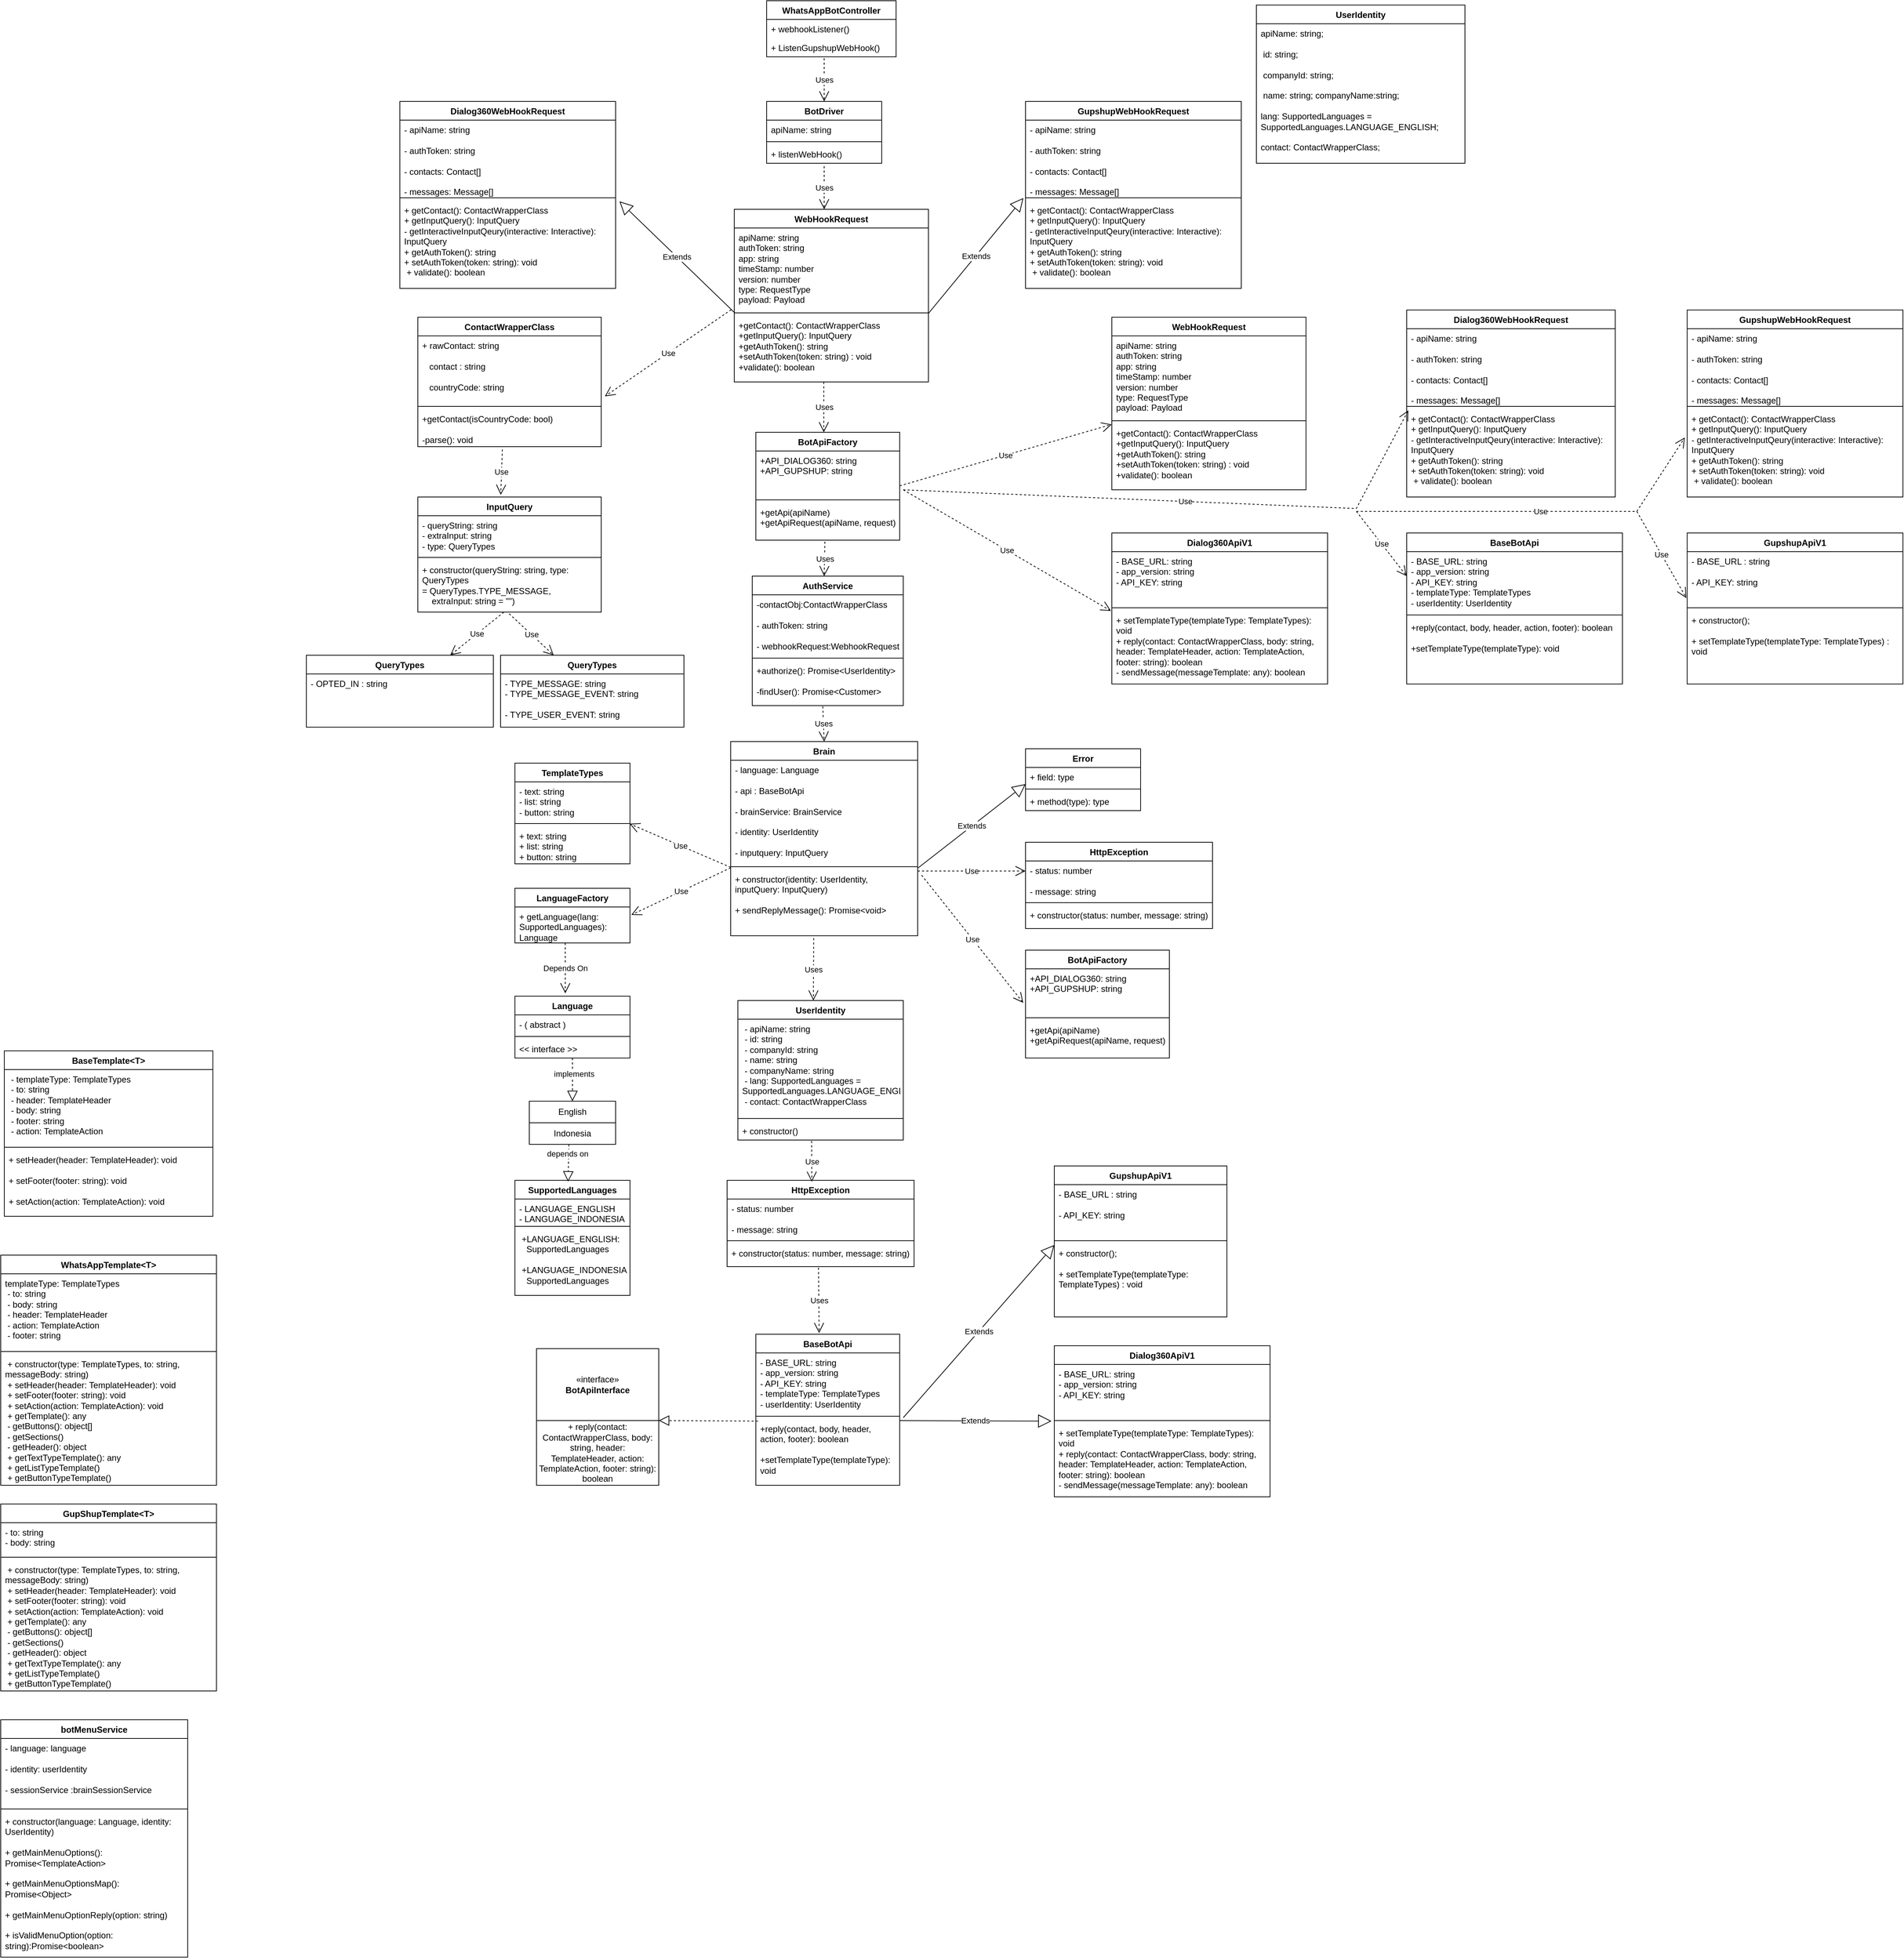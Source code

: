 <mxfile version="21.3.7" type="github">
  <diagram id="C5RBs43oDa-KdzZeNtuy" name="Page-1">
    <mxGraphModel dx="2071" dy="580" grid="1" gridSize="10" guides="1" tooltips="1" connect="1" arrows="1" fold="1" page="1" pageScale="1" pageWidth="827" pageHeight="1169" math="0" shadow="0">
      <root>
        <mxCell id="WIyWlLk6GJQsqaUBKTNV-0" />
        <mxCell id="WIyWlLk6GJQsqaUBKTNV-1" parent="WIyWlLk6GJQsqaUBKTNV-0" />
        <mxCell id="2Nv2q724EqeHWPl6UebB-2" value="WhatsAppBotController" style="swimlane;fontStyle=1;align=center;verticalAlign=top;childLayout=stackLayout;horizontal=1;startSize=26;horizontalStack=0;resizeParent=1;resizeParentMax=0;resizeLast=0;collapsible=1;marginBottom=0;whiteSpace=wrap;html=1;" parent="WIyWlLk6GJQsqaUBKTNV-1" vertex="1">
          <mxGeometry x="270" y="10" width="180" height="78" as="geometry" />
        </mxCell>
        <mxCell id="2Nv2q724EqeHWPl6UebB-3" value="+ webhookListener()" style="text;strokeColor=none;fillColor=none;align=left;verticalAlign=top;spacingLeft=4;spacingRight=4;overflow=hidden;rotatable=0;points=[[0,0.5],[1,0.5]];portConstraint=eastwest;whiteSpace=wrap;html=1;" parent="2Nv2q724EqeHWPl6UebB-2" vertex="1">
          <mxGeometry y="26" width="180" height="26" as="geometry" />
        </mxCell>
        <mxCell id="2Nv2q724EqeHWPl6UebB-5" value="+ ListenGupshupWebHook()" style="text;strokeColor=none;fillColor=none;align=left;verticalAlign=top;spacingLeft=4;spacingRight=4;overflow=hidden;rotatable=0;points=[[0,0.5],[1,0.5]];portConstraint=eastwest;whiteSpace=wrap;html=1;" parent="2Nv2q724EqeHWPl6UebB-2" vertex="1">
          <mxGeometry y="52" width="180" height="26" as="geometry" />
        </mxCell>
        <mxCell id="2Nv2q724EqeHWPl6UebB-7" value="BotDriver" style="swimlane;fontStyle=1;align=center;verticalAlign=top;childLayout=stackLayout;horizontal=1;startSize=26;horizontalStack=0;resizeParent=1;resizeParentMax=0;resizeLast=0;collapsible=1;marginBottom=0;whiteSpace=wrap;html=1;" parent="WIyWlLk6GJQsqaUBKTNV-1" vertex="1">
          <mxGeometry x="270" y="150" width="160" height="86" as="geometry" />
        </mxCell>
        <mxCell id="2Nv2q724EqeHWPl6UebB-8" value="apiName: string" style="text;strokeColor=none;fillColor=none;align=left;verticalAlign=top;spacingLeft=4;spacingRight=4;overflow=hidden;rotatable=0;points=[[0,0.5],[1,0.5]];portConstraint=eastwest;whiteSpace=wrap;html=1;" parent="2Nv2q724EqeHWPl6UebB-7" vertex="1">
          <mxGeometry y="26" width="160" height="26" as="geometry" />
        </mxCell>
        <mxCell id="2Nv2q724EqeHWPl6UebB-9" value="" style="line;strokeWidth=1;fillColor=none;align=left;verticalAlign=middle;spacingTop=-1;spacingLeft=3;spacingRight=3;rotatable=0;labelPosition=right;points=[];portConstraint=eastwest;strokeColor=inherit;" parent="2Nv2q724EqeHWPl6UebB-7" vertex="1">
          <mxGeometry y="52" width="160" height="8" as="geometry" />
        </mxCell>
        <mxCell id="2Nv2q724EqeHWPl6UebB-10" value="+ listenWebHook()" style="text;strokeColor=none;fillColor=none;align=left;verticalAlign=top;spacingLeft=4;spacingRight=4;overflow=hidden;rotatable=0;points=[[0,0.5],[1,0.5]];portConstraint=eastwest;whiteSpace=wrap;html=1;" parent="2Nv2q724EqeHWPl6UebB-7" vertex="1">
          <mxGeometry y="60" width="160" height="26" as="geometry" />
        </mxCell>
        <mxCell id="2Nv2q724EqeHWPl6UebB-11" value="Uses" style="endArrow=open;endSize=12;dashed=1;html=1;rounded=0;" parent="WIyWlLk6GJQsqaUBKTNV-1" edge="1">
          <mxGeometry width="160" relative="1" as="geometry">
            <mxPoint x="350" y="240" as="sourcePoint" />
            <mxPoint x="350" y="300" as="targetPoint" />
          </mxGeometry>
        </mxCell>
        <mxCell id="2Nv2q724EqeHWPl6UebB-16" value="Uses" style="endArrow=open;endSize=12;dashed=1;html=1;rounded=0;exitX=0.48;exitY=1.038;exitDx=0;exitDy=0;exitPerimeter=0;" parent="WIyWlLk6GJQsqaUBKTNV-1" source="2Nv2q724EqeHWPl6UebB-35" edge="1">
          <mxGeometry width="160" relative="1" as="geometry">
            <mxPoint x="470" y="742" as="sourcePoint" />
            <mxPoint x="350" y="810" as="targetPoint" />
            <Array as="points" />
          </mxGeometry>
        </mxCell>
        <mxCell id="2Nv2q724EqeHWPl6UebB-23" value="Uses" style="endArrow=open;endSize=12;dashed=1;html=1;rounded=0;exitX=0.444;exitY=1.035;exitDx=0;exitDy=0;exitPerimeter=0;" parent="WIyWlLk6GJQsqaUBKTNV-1" source="tpkpb0Fqede-XiF2jeki-4" edge="1">
          <mxGeometry width="160" relative="1" as="geometry">
            <mxPoint x="337" y="1250" as="sourcePoint" />
            <mxPoint x="335" y="1400" as="targetPoint" />
          </mxGeometry>
        </mxCell>
        <mxCell id="2Nv2q724EqeHWPl6UebB-24" value="UserIdentity" style="swimlane;fontStyle=1;align=center;verticalAlign=top;childLayout=stackLayout;horizontal=1;startSize=26;horizontalStack=0;resizeParent=1;resizeParentMax=0;resizeLast=0;collapsible=1;marginBottom=0;whiteSpace=wrap;html=1;" parent="WIyWlLk6GJQsqaUBKTNV-1" vertex="1">
          <mxGeometry x="951" y="16" width="290" height="220" as="geometry" />
        </mxCell>
        <mxCell id="2Nv2q724EqeHWPl6UebB-25" value="apiName: string;&lt;br&gt;&lt;br&gt;&amp;nbsp;id: string;&lt;br&gt;&lt;br&gt;&amp;nbsp;companyId: string;&lt;br&gt;&lt;br&gt;&amp;nbsp;name: string; companyName:string; &lt;br&gt;&lt;br&gt;lang: SupportedLanguages = SupportedLanguages.LANGUAGE_ENGLISH;&amp;nbsp;&lt;br&gt;&lt;br&gt;contact: ContactWrapperClass;" style="text;strokeColor=none;fillColor=none;align=left;verticalAlign=top;spacingLeft=4;spacingRight=4;overflow=hidden;rotatable=0;points=[[0,0.5],[1,0.5]];portConstraint=eastwest;whiteSpace=wrap;html=1;" parent="2Nv2q724EqeHWPl6UebB-24" vertex="1">
          <mxGeometry y="26" width="290" height="194" as="geometry" />
        </mxCell>
        <mxCell id="2Nv2q724EqeHWPl6UebB-28" value="AuthService" style="swimlane;fontStyle=1;align=center;verticalAlign=top;childLayout=stackLayout;horizontal=1;startSize=26;horizontalStack=0;resizeParent=1;resizeParentMax=0;resizeLast=0;collapsible=1;marginBottom=0;whiteSpace=wrap;html=1;" parent="WIyWlLk6GJQsqaUBKTNV-1" vertex="1">
          <mxGeometry x="250" y="810" width="210" height="180" as="geometry" />
        </mxCell>
        <mxCell id="2Nv2q724EqeHWPl6UebB-29" value="-contactObj:ContactWrapperClass&lt;br&gt;&lt;br&gt;- authToken: string&lt;br&gt;&lt;br&gt;- webhookRequest:WebhookRequest" style="text;strokeColor=none;fillColor=none;align=left;verticalAlign=top;spacingLeft=4;spacingRight=4;overflow=hidden;rotatable=0;points=[[0,0.5],[1,0.5]];portConstraint=eastwest;whiteSpace=wrap;html=1;" parent="2Nv2q724EqeHWPl6UebB-28" vertex="1">
          <mxGeometry y="26" width="210" height="84" as="geometry" />
        </mxCell>
        <mxCell id="2Nv2q724EqeHWPl6UebB-30" value="" style="line;strokeWidth=1;fillColor=none;align=left;verticalAlign=middle;spacingTop=-1;spacingLeft=3;spacingRight=3;rotatable=0;labelPosition=right;points=[];portConstraint=eastwest;strokeColor=inherit;" parent="2Nv2q724EqeHWPl6UebB-28" vertex="1">
          <mxGeometry y="110" width="210" height="8" as="geometry" />
        </mxCell>
        <mxCell id="2Nv2q724EqeHWPl6UebB-31" value="+authorize(): Promise&amp;lt;UserIdentity&amp;gt;&lt;br&gt;&lt;br&gt;-findUser(): Promise&amp;lt;Customer&amp;gt;" style="text;strokeColor=none;fillColor=none;align=left;verticalAlign=top;spacingLeft=4;spacingRight=4;overflow=hidden;rotatable=0;points=[[0,0.5],[1,0.5]];portConstraint=eastwest;whiteSpace=wrap;html=1;" parent="2Nv2q724EqeHWPl6UebB-28" vertex="1">
          <mxGeometry y="118" width="210" height="62" as="geometry" />
        </mxCell>
        <mxCell id="2Nv2q724EqeHWPl6UebB-32" value="BotApiFactory" style="swimlane;fontStyle=1;align=center;verticalAlign=top;childLayout=stackLayout;horizontal=1;startSize=26;horizontalStack=0;resizeParent=1;resizeParentMax=0;resizeLast=0;collapsible=1;marginBottom=0;whiteSpace=wrap;html=1;" parent="WIyWlLk6GJQsqaUBKTNV-1" vertex="1">
          <mxGeometry x="255" y="610" width="200" height="150" as="geometry" />
        </mxCell>
        <mxCell id="2Nv2q724EqeHWPl6UebB-33" value="+API_DIALOG360: string&lt;br&gt;+API_GUPSHUP: string" style="text;strokeColor=none;fillColor=none;align=left;verticalAlign=top;spacingLeft=4;spacingRight=4;overflow=hidden;rotatable=0;points=[[0,0.5],[1,0.5]];portConstraint=eastwest;whiteSpace=wrap;html=1;" parent="2Nv2q724EqeHWPl6UebB-32" vertex="1">
          <mxGeometry y="26" width="200" height="64" as="geometry" />
        </mxCell>
        <mxCell id="2Nv2q724EqeHWPl6UebB-34" value="" style="line;strokeWidth=1;fillColor=none;align=left;verticalAlign=middle;spacingTop=-1;spacingLeft=3;spacingRight=3;rotatable=0;labelPosition=right;points=[];portConstraint=eastwest;strokeColor=inherit;" parent="2Nv2q724EqeHWPl6UebB-32" vertex="1">
          <mxGeometry y="90" width="200" height="8" as="geometry" />
        </mxCell>
        <mxCell id="2Nv2q724EqeHWPl6UebB-35" value="+getApi(apiName)&lt;br&gt;+getApiRequest(apiName, request)" style="text;strokeColor=none;fillColor=none;align=left;verticalAlign=top;spacingLeft=4;spacingRight=4;overflow=hidden;rotatable=0;points=[[0,0.5],[1,0.5]];portConstraint=eastwest;whiteSpace=wrap;html=1;" parent="2Nv2q724EqeHWPl6UebB-32" vertex="1">
          <mxGeometry y="98" width="200" height="52" as="geometry" />
        </mxCell>
        <mxCell id="2Nv2q724EqeHWPl6UebB-36" value="BaseBotApi" style="swimlane;fontStyle=1;align=center;verticalAlign=top;childLayout=stackLayout;horizontal=1;startSize=26;horizontalStack=0;resizeParent=1;resizeParentMax=0;resizeLast=0;collapsible=1;marginBottom=0;whiteSpace=wrap;html=1;" parent="WIyWlLk6GJQsqaUBKTNV-1" vertex="1">
          <mxGeometry x="255" y="1864" width="200" height="210" as="geometry" />
        </mxCell>
        <mxCell id="2Nv2q724EqeHWPl6UebB-37" value="- BASE_URL: string&lt;br&gt;- app_version: string&lt;br&gt;- API_KEY: string&lt;br&gt;- templateType: TemplateTypes&lt;br&gt;- userIdentity: UserIdentity" style="text;strokeColor=none;fillColor=none;align=left;verticalAlign=top;spacingLeft=4;spacingRight=4;overflow=hidden;rotatable=0;points=[[0,0.5],[1,0.5]];portConstraint=eastwest;whiteSpace=wrap;html=1;" parent="2Nv2q724EqeHWPl6UebB-36" vertex="1">
          <mxGeometry y="26" width="200" height="84" as="geometry" />
        </mxCell>
        <mxCell id="2Nv2q724EqeHWPl6UebB-38" value="" style="line;strokeWidth=1;fillColor=none;align=left;verticalAlign=middle;spacingTop=-1;spacingLeft=3;spacingRight=3;rotatable=0;labelPosition=right;points=[];portConstraint=eastwest;strokeColor=inherit;" parent="2Nv2q724EqeHWPl6UebB-36" vertex="1">
          <mxGeometry y="110" width="200" height="8" as="geometry" />
        </mxCell>
        <mxCell id="2Nv2q724EqeHWPl6UebB-39" value="+reply(contact, body, header, action, footer): boolean&lt;br&gt;&lt;br&gt;+setTemplateType(templateType): void" style="text;strokeColor=none;fillColor=none;align=left;verticalAlign=top;spacingLeft=4;spacingRight=4;overflow=hidden;rotatable=0;points=[[0,0.5],[1,0.5]];portConstraint=eastwest;whiteSpace=wrap;html=1;" parent="2Nv2q724EqeHWPl6UebB-36" vertex="1">
          <mxGeometry y="118" width="200" height="92" as="geometry" />
        </mxCell>
        <mxCell id="B--6DvQ_DzSvwWm5WlYj-0" value="WebHookRequest" style="swimlane;fontStyle=1;align=center;verticalAlign=top;childLayout=stackLayout;horizontal=1;startSize=26;horizontalStack=0;resizeParent=1;resizeParentMax=0;resizeLast=0;collapsible=1;marginBottom=0;whiteSpace=wrap;html=1;" parent="WIyWlLk6GJQsqaUBKTNV-1" vertex="1">
          <mxGeometry x="225" y="300" width="270" height="240" as="geometry" />
        </mxCell>
        <mxCell id="B--6DvQ_DzSvwWm5WlYj-1" value="apiName: string&lt;br&gt;authToken: string&lt;br&gt;app: string&lt;br&gt;timeStamp: number&lt;br&gt;version: number&lt;br&gt;type: RequestType&lt;br&gt;payload: Payload" style="text;strokeColor=none;fillColor=none;align=left;verticalAlign=top;spacingLeft=4;spacingRight=4;overflow=hidden;rotatable=0;points=[[0,0.5],[1,0.5]];portConstraint=eastwest;whiteSpace=wrap;html=1;" parent="B--6DvQ_DzSvwWm5WlYj-0" vertex="1">
          <mxGeometry y="26" width="270" height="114" as="geometry" />
        </mxCell>
        <mxCell id="B--6DvQ_DzSvwWm5WlYj-2" value="" style="line;strokeWidth=1;fillColor=none;align=left;verticalAlign=middle;spacingTop=-1;spacingLeft=3;spacingRight=3;rotatable=0;labelPosition=right;points=[];portConstraint=eastwest;strokeColor=inherit;" parent="B--6DvQ_DzSvwWm5WlYj-0" vertex="1">
          <mxGeometry y="140" width="270" height="8" as="geometry" />
        </mxCell>
        <mxCell id="B--6DvQ_DzSvwWm5WlYj-3" value="+getContact(): ContactWrapperClass&lt;br&gt;+getInputQuery(): InputQuery&lt;br&gt;+getAuthToken(): string&lt;br&gt;+setAuthToken(token: string) : void&lt;br&gt;+validate(): boolean" style="text;strokeColor=none;fillColor=none;align=left;verticalAlign=top;spacingLeft=4;spacingRight=4;overflow=hidden;rotatable=0;points=[[0,0.5],[1,0.5]];portConstraint=eastwest;whiteSpace=wrap;html=1;" parent="B--6DvQ_DzSvwWm5WlYj-0" vertex="1">
          <mxGeometry y="148" width="270" height="92" as="geometry" />
        </mxCell>
        <mxCell id="B--6DvQ_DzSvwWm5WlYj-8" value="Extends" style="endArrow=block;endSize=16;endFill=0;html=1;rounded=0;entryX=-0.01;entryY=-0.03;entryDx=0;entryDy=0;entryPerimeter=0;exitX=0.999;exitY=0.633;exitDx=0;exitDy=0;exitPerimeter=0;" parent="WIyWlLk6GJQsqaUBKTNV-1" edge="1" target="tpkpb0Fqede-XiF2jeki-36" source="B--6DvQ_DzSvwWm5WlYj-2">
          <mxGeometry width="160" relative="1" as="geometry">
            <mxPoint x="500" y="440" as="sourcePoint" />
            <mxPoint x="495" y="440" as="targetPoint" />
            <Array as="points" />
          </mxGeometry>
        </mxCell>
        <mxCell id="B--6DvQ_DzSvwWm5WlYj-9" value="ContactWrapperClass" style="swimlane;fontStyle=1;align=center;verticalAlign=top;childLayout=stackLayout;horizontal=1;startSize=26;horizontalStack=0;resizeParent=1;resizeParentMax=0;resizeLast=0;collapsible=1;marginBottom=0;whiteSpace=wrap;html=1;" parent="WIyWlLk6GJQsqaUBKTNV-1" vertex="1">
          <mxGeometry x="-215" y="450" width="255" height="180" as="geometry" />
        </mxCell>
        <mxCell id="B--6DvQ_DzSvwWm5WlYj-10" value="+ rawContact: string&lt;br&gt;&lt;br&gt;&amp;nbsp; &amp;nbsp;contact : string&lt;br&gt;&lt;br&gt;&amp;nbsp; &amp;nbsp;countryCode: string" style="text;strokeColor=none;fillColor=none;align=left;verticalAlign=top;spacingLeft=4;spacingRight=4;overflow=hidden;rotatable=0;points=[[0,0.5],[1,0.5]];portConstraint=eastwest;whiteSpace=wrap;html=1;" parent="B--6DvQ_DzSvwWm5WlYj-9" vertex="1">
          <mxGeometry y="26" width="255" height="94" as="geometry" />
        </mxCell>
        <mxCell id="B--6DvQ_DzSvwWm5WlYj-11" value="" style="line;strokeWidth=1;fillColor=none;align=left;verticalAlign=middle;spacingTop=-1;spacingLeft=3;spacingRight=3;rotatable=0;labelPosition=right;points=[];portConstraint=eastwest;strokeColor=inherit;" parent="B--6DvQ_DzSvwWm5WlYj-9" vertex="1">
          <mxGeometry y="120" width="255" height="8" as="geometry" />
        </mxCell>
        <mxCell id="B--6DvQ_DzSvwWm5WlYj-12" value="+getContact(isCountryCode: bool)&lt;br&gt;&lt;br&gt;-parse(): void " style="text;strokeColor=none;fillColor=none;align=left;verticalAlign=top;spacingLeft=4;spacingRight=4;overflow=hidden;rotatable=0;points=[[0,0.5],[1,0.5]];portConstraint=eastwest;whiteSpace=wrap;html=1;" parent="B--6DvQ_DzSvwWm5WlYj-9" vertex="1">
          <mxGeometry y="128" width="255" height="52" as="geometry" />
        </mxCell>
        <mxCell id="B--6DvQ_DzSvwWm5WlYj-20" value="botMenuService" style="swimlane;fontStyle=1;align=center;verticalAlign=top;childLayout=stackLayout;horizontal=1;startSize=26;horizontalStack=0;resizeParent=1;resizeParentMax=0;resizeLast=0;collapsible=1;marginBottom=0;whiteSpace=wrap;html=1;" parent="WIyWlLk6GJQsqaUBKTNV-1" vertex="1">
          <mxGeometry x="-795" y="2400" width="260" height="330" as="geometry" />
        </mxCell>
        <mxCell id="B--6DvQ_DzSvwWm5WlYj-21" value="- language: language&lt;br&gt;&lt;br&gt;- identity: userIdentity&lt;br&gt;&lt;br&gt;- sessionService :brainSessionService&lt;br&gt;&lt;br&gt;" style="text;strokeColor=none;fillColor=none;align=left;verticalAlign=top;spacingLeft=4;spacingRight=4;overflow=hidden;rotatable=0;points=[[0,0.5],[1,0.5]];portConstraint=eastwest;whiteSpace=wrap;html=1;" parent="B--6DvQ_DzSvwWm5WlYj-20" vertex="1">
          <mxGeometry y="26" width="260" height="94" as="geometry" />
        </mxCell>
        <mxCell id="B--6DvQ_DzSvwWm5WlYj-22" value="" style="line;strokeWidth=1;fillColor=none;align=left;verticalAlign=middle;spacingTop=-1;spacingLeft=3;spacingRight=3;rotatable=0;labelPosition=right;points=[];portConstraint=eastwest;strokeColor=inherit;" parent="B--6DvQ_DzSvwWm5WlYj-20" vertex="1">
          <mxGeometry y="120" width="260" height="8" as="geometry" />
        </mxCell>
        <mxCell id="B--6DvQ_DzSvwWm5WlYj-23" value="+ constructor(language: Language, identity: UserIdentity)&lt;br&gt;&lt;br&gt;+ getMainMenuOptions(): Promise&amp;lt;TemplateAction&amp;gt;&lt;br&gt;&lt;br&gt;+ getMainMenuOptionsMap(): Promise&amp;lt;Object&amp;gt;&lt;br&gt;&lt;br&gt;+ getMainMenuOptionReply(option: string)&lt;br&gt;&lt;br&gt;+ isValidMenuOption(option: string):Promise&amp;lt;boolean&amp;gt;" style="text;strokeColor=none;fillColor=none;align=left;verticalAlign=top;spacingLeft=4;spacingRight=4;overflow=hidden;rotatable=0;points=[[0,0.5],[1,0.5]];portConstraint=eastwest;whiteSpace=wrap;html=1;" parent="B--6DvQ_DzSvwWm5WlYj-20" vertex="1">
          <mxGeometry y="128" width="260" height="202" as="geometry" />
        </mxCell>
        <mxCell id="B--6DvQ_DzSvwWm5WlYj-24" value="Extends" style="endArrow=block;endSize=16;endFill=0;html=1;rounded=0;entryX=0;entryY=0.02;entryDx=0;entryDy=0;entryPerimeter=0;" parent="WIyWlLk6GJQsqaUBKTNV-1" target="B--6DvQ_DzSvwWm5WlYj-29" edge="1">
          <mxGeometry width="160" relative="1" as="geometry">
            <mxPoint x="460" y="1980" as="sourcePoint" />
            <mxPoint x="610" y="1713" as="targetPoint" />
          </mxGeometry>
        </mxCell>
        <mxCell id="B--6DvQ_DzSvwWm5WlYj-26" value="GupshupApiV1" style="swimlane;fontStyle=1;align=center;verticalAlign=top;childLayout=stackLayout;horizontal=1;startSize=26;horizontalStack=0;resizeParent=1;resizeParentMax=0;resizeLast=0;collapsible=1;marginBottom=0;whiteSpace=wrap;html=1;" parent="WIyWlLk6GJQsqaUBKTNV-1" vertex="1">
          <mxGeometry x="670" y="1630" width="240" height="210" as="geometry" />
        </mxCell>
        <mxCell id="B--6DvQ_DzSvwWm5WlYj-27" value="- BASE_URL : string&lt;br&gt;&lt;br&gt;- API_KEY: string" style="text;strokeColor=none;fillColor=none;align=left;verticalAlign=top;spacingLeft=4;spacingRight=4;overflow=hidden;rotatable=0;points=[[0,0.5],[1,0.5]];portConstraint=eastwest;whiteSpace=wrap;html=1;" parent="B--6DvQ_DzSvwWm5WlYj-26" vertex="1">
          <mxGeometry y="26" width="240" height="74" as="geometry" />
        </mxCell>
        <mxCell id="B--6DvQ_DzSvwWm5WlYj-28" value="" style="line;strokeWidth=1;fillColor=none;align=left;verticalAlign=middle;spacingTop=-1;spacingLeft=3;spacingRight=3;rotatable=0;labelPosition=right;points=[];portConstraint=eastwest;strokeColor=inherit;" parent="B--6DvQ_DzSvwWm5WlYj-26" vertex="1">
          <mxGeometry y="100" width="240" height="8" as="geometry" />
        </mxCell>
        <mxCell id="B--6DvQ_DzSvwWm5WlYj-29" value="+ constructor();&lt;br&gt;&lt;br&gt;+ setTemplateType(templateType: TemplateTypes) : void&lt;br&gt;&lt;br&gt;" style="text;strokeColor=none;fillColor=none;align=left;verticalAlign=top;spacingLeft=4;spacingRight=4;overflow=hidden;rotatable=0;points=[[0,0.5],[1,0.5]];portConstraint=eastwest;whiteSpace=wrap;html=1;" parent="B--6DvQ_DzSvwWm5WlYj-26" vertex="1">
          <mxGeometry y="108" width="240" height="102" as="geometry" />
        </mxCell>
        <mxCell id="tpkpb0Fqede-XiF2jeki-1" value="Brain" style="swimlane;fontStyle=1;align=center;verticalAlign=top;childLayout=stackLayout;horizontal=1;startSize=26;horizontalStack=0;resizeParent=1;resizeParentMax=0;resizeLast=0;collapsible=1;marginBottom=0;whiteSpace=wrap;html=1;" parent="WIyWlLk6GJQsqaUBKTNV-1" vertex="1">
          <mxGeometry x="220" y="1040" width="260" height="270" as="geometry" />
        </mxCell>
        <mxCell id="tpkpb0Fqede-XiF2jeki-2" value="- language: Language&lt;br&gt;&lt;br&gt;- api : BaseBotApi&lt;br&gt;&lt;br&gt;- brainService: BrainService&lt;br&gt;&lt;br&gt;- identity: UserIdentity&lt;br&gt;&lt;br&gt;- inputquery: InputQuery" style="text;strokeColor=none;fillColor=none;align=left;verticalAlign=top;spacingLeft=4;spacingRight=4;overflow=hidden;rotatable=0;points=[[0,0.5],[1,0.5]];portConstraint=eastwest;whiteSpace=wrap;html=1;" parent="tpkpb0Fqede-XiF2jeki-1" vertex="1">
          <mxGeometry y="26" width="260" height="144" as="geometry" />
        </mxCell>
        <mxCell id="tpkpb0Fqede-XiF2jeki-3" value="" style="line;strokeWidth=1;fillColor=none;align=left;verticalAlign=middle;spacingTop=-1;spacingLeft=3;spacingRight=3;rotatable=0;labelPosition=right;points=[];portConstraint=eastwest;strokeColor=inherit;" parent="tpkpb0Fqede-XiF2jeki-1" vertex="1">
          <mxGeometry y="170" width="260" height="8" as="geometry" />
        </mxCell>
        <mxCell id="tpkpb0Fqede-XiF2jeki-4" value="+ constructor(identity: UserIdentity, inputQuery: InputQuery)&lt;br&gt;&lt;br&gt;+ sendReplyMessage(): Promise&amp;lt;void&amp;gt;" style="text;strokeColor=none;fillColor=none;align=left;verticalAlign=top;spacingLeft=4;spacingRight=4;overflow=hidden;rotatable=0;points=[[0,0.5],[1,0.5]];portConstraint=eastwest;whiteSpace=wrap;html=1;" parent="tpkpb0Fqede-XiF2jeki-1" vertex="1">
          <mxGeometry y="178" width="260" height="92" as="geometry" />
        </mxCell>
        <mxCell id="tpkpb0Fqede-XiF2jeki-5" value="HttpException" style="swimlane;fontStyle=1;align=center;verticalAlign=top;childLayout=stackLayout;horizontal=1;startSize=26;horizontalStack=0;resizeParent=1;resizeParentMax=0;resizeLast=0;collapsible=1;marginBottom=0;whiteSpace=wrap;html=1;" parent="WIyWlLk6GJQsqaUBKTNV-1" vertex="1">
          <mxGeometry x="215" y="1650" width="260" height="120" as="geometry" />
        </mxCell>
        <mxCell id="tpkpb0Fqede-XiF2jeki-6" value="- status: number&lt;br&gt;&lt;br&gt;- message: string" style="text;strokeColor=none;fillColor=none;align=left;verticalAlign=top;spacingLeft=4;spacingRight=4;overflow=hidden;rotatable=0;points=[[0,0.5],[1,0.5]];portConstraint=eastwest;whiteSpace=wrap;html=1;" parent="tpkpb0Fqede-XiF2jeki-5" vertex="1">
          <mxGeometry y="26" width="260" height="54" as="geometry" />
        </mxCell>
        <mxCell id="tpkpb0Fqede-XiF2jeki-7" value="" style="line;strokeWidth=1;fillColor=none;align=left;verticalAlign=middle;spacingTop=-1;spacingLeft=3;spacingRight=3;rotatable=0;labelPosition=right;points=[];portConstraint=eastwest;strokeColor=inherit;" parent="tpkpb0Fqede-XiF2jeki-5" vertex="1">
          <mxGeometry y="80" width="260" height="8" as="geometry" />
        </mxCell>
        <mxCell id="tpkpb0Fqede-XiF2jeki-8" value="+ constructor(status: number, message: string)" style="text;strokeColor=none;fillColor=none;align=left;verticalAlign=top;spacingLeft=4;spacingRight=4;overflow=hidden;rotatable=0;points=[[0,0.5],[1,0.5]];portConstraint=eastwest;whiteSpace=wrap;html=1;" parent="tpkpb0Fqede-XiF2jeki-5" vertex="1">
          <mxGeometry y="88" width="260" height="32" as="geometry" />
        </mxCell>
        <mxCell id="tpkpb0Fqede-XiF2jeki-9" value="Extends" style="endArrow=block;endSize=16;endFill=0;html=1;rounded=0;entryX=0.001;entryY=0.89;entryDx=0;entryDy=0;entryPerimeter=0;exitX=1.002;exitY=-0.024;exitDx=0;exitDy=0;exitPerimeter=0;" parent="WIyWlLk6GJQsqaUBKTNV-1" target="tpkpb0Fqede-XiF2jeki-11" edge="1" source="tpkpb0Fqede-XiF2jeki-4">
          <mxGeometry width="160" relative="1" as="geometry">
            <mxPoint x="480" y="1228.58" as="sourcePoint" />
            <mxPoint x="590" y="1229" as="targetPoint" />
          </mxGeometry>
        </mxCell>
        <mxCell id="tpkpb0Fqede-XiF2jeki-10" value="Error" style="swimlane;fontStyle=1;align=center;verticalAlign=top;childLayout=stackLayout;horizontal=1;startSize=26;horizontalStack=0;resizeParent=1;resizeParentMax=0;resizeLast=0;collapsible=1;marginBottom=0;whiteSpace=wrap;html=1;" parent="WIyWlLk6GJQsqaUBKTNV-1" vertex="1">
          <mxGeometry x="630" y="1050" width="160" height="86" as="geometry" />
        </mxCell>
        <mxCell id="tpkpb0Fqede-XiF2jeki-11" value="+ field: type" style="text;strokeColor=none;fillColor=none;align=left;verticalAlign=top;spacingLeft=4;spacingRight=4;overflow=hidden;rotatable=0;points=[[0,0.5],[1,0.5]];portConstraint=eastwest;whiteSpace=wrap;html=1;" parent="tpkpb0Fqede-XiF2jeki-10" vertex="1">
          <mxGeometry y="26" width="160" height="26" as="geometry" />
        </mxCell>
        <mxCell id="tpkpb0Fqede-XiF2jeki-12" value="" style="line;strokeWidth=1;fillColor=none;align=left;verticalAlign=middle;spacingTop=-1;spacingLeft=3;spacingRight=3;rotatable=0;labelPosition=right;points=[];portConstraint=eastwest;strokeColor=inherit;" parent="tpkpb0Fqede-XiF2jeki-10" vertex="1">
          <mxGeometry y="52" width="160" height="8" as="geometry" />
        </mxCell>
        <mxCell id="tpkpb0Fqede-XiF2jeki-13" value="+ method(type): type" style="text;strokeColor=none;fillColor=none;align=left;verticalAlign=top;spacingLeft=4;spacingRight=4;overflow=hidden;rotatable=0;points=[[0,0.5],[1,0.5]];portConstraint=eastwest;whiteSpace=wrap;html=1;" parent="tpkpb0Fqede-XiF2jeki-10" vertex="1">
          <mxGeometry y="60" width="160" height="26" as="geometry" />
        </mxCell>
        <mxCell id="tpkpb0Fqede-XiF2jeki-14" value="Uses" style="endArrow=open;endSize=12;dashed=1;html=1;rounded=0;entryX=0.44;entryY=-0.008;entryDx=0;entryDy=0;entryPerimeter=0;exitX=0.489;exitY=1.046;exitDx=0;exitDy=0;exitPerimeter=0;" parent="WIyWlLk6GJQsqaUBKTNV-1" source="tpkpb0Fqede-XiF2jeki-8" target="2Nv2q724EqeHWPl6UebB-36" edge="1">
          <mxGeometry width="160" relative="1" as="geometry">
            <mxPoint x="343" y="1800" as="sourcePoint" />
            <mxPoint x="342" y="1500" as="targetPoint" />
            <Array as="points" />
          </mxGeometry>
        </mxCell>
        <mxCell id="tpkpb0Fqede-XiF2jeki-15" value="" style="endArrow=block;dashed=1;endFill=0;endSize=12;html=1;rounded=0;entryX=1;entryY=0;entryDx=0;entryDy=0;exitX=0.015;exitY=0.03;exitDx=0;exitDy=0;exitPerimeter=0;" parent="WIyWlLk6GJQsqaUBKTNV-1" source="2Nv2q724EqeHWPl6UebB-39" target="tpkpb0Fqede-XiF2jeki-26" edge="1">
          <mxGeometry width="160" relative="1" as="geometry">
            <mxPoint x="255" y="1628.75" as="sourcePoint" />
            <mxPoint x="125" y="1628.75" as="targetPoint" />
          </mxGeometry>
        </mxCell>
        <mxCell id="tpkpb0Fqede-XiF2jeki-20" value="«interface»&lt;br&gt;&lt;b&gt;BotApiInterface&lt;/b&gt;" style="html=1;whiteSpace=wrap;" parent="WIyWlLk6GJQsqaUBKTNV-1" vertex="1">
          <mxGeometry x="-50" y="1884" width="170" height="100" as="geometry" />
        </mxCell>
        <mxCell id="tpkpb0Fqede-XiF2jeki-26" value="+ reply(contact: ContactWrapperClass, body: string, header: TemplateHeader, action: TemplateAction, footer: string): boolean" style="whiteSpace=wrap;html=1;" parent="WIyWlLk6GJQsqaUBKTNV-1" vertex="1">
          <mxGeometry x="-50" y="1984" width="170" height="90" as="geometry" />
        </mxCell>
        <mxCell id="tpkpb0Fqede-XiF2jeki-0" value="Uses" style="endArrow=open;endSize=12;dashed=1;html=1;rounded=0;entryX=0.5;entryY=0;entryDx=0;entryDy=0;exitX=0.467;exitY=1.016;exitDx=0;exitDy=0;exitPerimeter=0;" parent="WIyWlLk6GJQsqaUBKTNV-1" target="tpkpb0Fqede-XiF2jeki-1" edge="1" source="2Nv2q724EqeHWPl6UebB-31">
          <mxGeometry width="160" relative="1" as="geometry">
            <mxPoint x="350" y="1050" as="sourcePoint" />
            <mxPoint x="351" y="820" as="targetPoint" />
            <Array as="points" />
          </mxGeometry>
        </mxCell>
        <mxCell id="tpkpb0Fqede-XiF2jeki-28" value="Dialog360WebHookRequest" style="swimlane;fontStyle=1;align=center;verticalAlign=top;childLayout=stackLayout;horizontal=1;startSize=26;horizontalStack=0;resizeParent=1;resizeParentMax=0;resizeLast=0;collapsible=1;marginBottom=0;whiteSpace=wrap;html=1;" parent="WIyWlLk6GJQsqaUBKTNV-1" vertex="1">
          <mxGeometry x="-240" y="150" width="300" height="260" as="geometry" />
        </mxCell>
        <mxCell id="tpkpb0Fqede-XiF2jeki-29" value="- apiName: string&amp;nbsp; &lt;br&gt;&lt;br&gt;- authToken: string&amp;nbsp; &lt;br&gt;&lt;br&gt;- contacts: Contact[]&amp;nbsp; &amp;nbsp;&lt;br&gt;&lt;br&gt;- messages: Message[]" style="text;strokeColor=none;fillColor=none;align=left;verticalAlign=top;spacingLeft=4;spacingRight=4;overflow=hidden;rotatable=0;points=[[0,0.5],[1,0.5]];portConstraint=eastwest;whiteSpace=wrap;html=1;" parent="tpkpb0Fqede-XiF2jeki-28" vertex="1">
          <mxGeometry y="26" width="300" height="104" as="geometry" />
        </mxCell>
        <mxCell id="tpkpb0Fqede-XiF2jeki-30" value="" style="line;strokeWidth=1;fillColor=none;align=left;verticalAlign=middle;spacingTop=-1;spacingLeft=3;spacingRight=3;rotatable=0;labelPosition=right;points=[];portConstraint=eastwest;strokeColor=inherit;" parent="tpkpb0Fqede-XiF2jeki-28" vertex="1">
          <mxGeometry y="130" width="300" height="8" as="geometry" />
        </mxCell>
        <mxCell id="tpkpb0Fqede-XiF2jeki-31" value="&lt;div&gt;+ getContact(): ContactWrapperClass&amp;nbsp; &amp;nbsp;&amp;nbsp;&lt;/div&gt;&lt;div&gt;+ getInputQuery(): InputQuery&amp;nbsp; &amp;nbsp; &amp;nbsp; &amp;nbsp; &amp;nbsp; &amp;nbsp;&lt;/div&gt;&lt;div&gt;- getInteractiveInputQeury(interactive: Interactive): InputQuery&lt;/div&gt;&lt;div&gt;+ getAuthToken(): string&amp;nbsp; &amp;nbsp; &amp;nbsp; &amp;nbsp; &amp;nbsp; &amp;nbsp; &amp;nbsp; &amp;nbsp;&amp;nbsp;&lt;/div&gt;&lt;div&gt;+ setAuthToken(token: string): void&amp;nbsp; &amp;nbsp; &amp;nbsp;&lt;/div&gt;&lt;div&gt;&amp;nbsp;+ validate(): boolean&lt;/div&gt;" style="text;strokeColor=none;fillColor=none;align=left;verticalAlign=top;spacingLeft=4;spacingRight=4;overflow=hidden;rotatable=0;points=[[0,0.5],[1,0.5]];portConstraint=eastwest;whiteSpace=wrap;html=1;" parent="tpkpb0Fqede-XiF2jeki-28" vertex="1">
          <mxGeometry y="138" width="300" height="122" as="geometry" />
        </mxCell>
        <mxCell id="tpkpb0Fqede-XiF2jeki-32" value="Extends" style="endArrow=block;endSize=16;endFill=0;html=1;rounded=0;exitX=0.002;exitY=1.034;exitDx=0;exitDy=0;exitPerimeter=0;entryX=1.018;entryY=0.008;entryDx=0;entryDy=0;entryPerimeter=0;" parent="WIyWlLk6GJQsqaUBKTNV-1" source="B--6DvQ_DzSvwWm5WlYj-1" target="tpkpb0Fqede-XiF2jeki-31" edge="1">
          <mxGeometry width="160" relative="1" as="geometry">
            <mxPoint x="120" y="709" as="sourcePoint" />
            <mxPoint x="110" y="230" as="targetPoint" />
          </mxGeometry>
        </mxCell>
        <mxCell id="tpkpb0Fqede-XiF2jeki-33" value="GupshupWebHookRequest" style="swimlane;fontStyle=1;align=center;verticalAlign=top;childLayout=stackLayout;horizontal=1;startSize=26;horizontalStack=0;resizeParent=1;resizeParentMax=0;resizeLast=0;collapsible=1;marginBottom=0;whiteSpace=wrap;html=1;" parent="WIyWlLk6GJQsqaUBKTNV-1" vertex="1">
          <mxGeometry x="630" y="150" width="300" height="260" as="geometry" />
        </mxCell>
        <mxCell id="tpkpb0Fqede-XiF2jeki-34" value="- apiName: string&amp;nbsp; &lt;br&gt;&lt;br&gt;- authToken: string&amp;nbsp; &lt;br&gt;&lt;br&gt;- contacts: Contact[]&amp;nbsp; &amp;nbsp;&lt;br&gt;&lt;br&gt;- messages: Message[]" style="text;strokeColor=none;fillColor=none;align=left;verticalAlign=top;spacingLeft=4;spacingRight=4;overflow=hidden;rotatable=0;points=[[0,0.5],[1,0.5]];portConstraint=eastwest;whiteSpace=wrap;html=1;" parent="tpkpb0Fqede-XiF2jeki-33" vertex="1">
          <mxGeometry y="26" width="300" height="104" as="geometry" />
        </mxCell>
        <mxCell id="tpkpb0Fqede-XiF2jeki-35" value="" style="line;strokeWidth=1;fillColor=none;align=left;verticalAlign=middle;spacingTop=-1;spacingLeft=3;spacingRight=3;rotatable=0;labelPosition=right;points=[];portConstraint=eastwest;strokeColor=inherit;" parent="tpkpb0Fqede-XiF2jeki-33" vertex="1">
          <mxGeometry y="130" width="300" height="8" as="geometry" />
        </mxCell>
        <mxCell id="tpkpb0Fqede-XiF2jeki-36" value="&lt;div&gt;+ getContact(): ContactWrapperClass&amp;nbsp; &amp;nbsp;&amp;nbsp;&lt;/div&gt;&lt;div&gt;+ getInputQuery(): InputQuery&amp;nbsp; &amp;nbsp; &amp;nbsp; &amp;nbsp; &amp;nbsp; &amp;nbsp;&lt;/div&gt;&lt;div&gt;- getInteractiveInputQeury(interactive: Interactive): InputQuery&lt;/div&gt;&lt;div&gt;+ getAuthToken(): string&amp;nbsp; &amp;nbsp; &amp;nbsp; &amp;nbsp; &amp;nbsp; &amp;nbsp; &amp;nbsp; &amp;nbsp;&amp;nbsp;&lt;/div&gt;&lt;div&gt;+ setAuthToken(token: string): void&amp;nbsp; &amp;nbsp; &amp;nbsp;&lt;/div&gt;&lt;div&gt;&amp;nbsp;+ validate(): boolean&lt;/div&gt;" style="text;strokeColor=none;fillColor=none;align=left;verticalAlign=top;spacingLeft=4;spacingRight=4;overflow=hidden;rotatable=0;points=[[0,0.5],[1,0.5]];portConstraint=eastwest;whiteSpace=wrap;html=1;" parent="tpkpb0Fqede-XiF2jeki-33" vertex="1">
          <mxGeometry y="138" width="300" height="122" as="geometry" />
        </mxCell>
        <mxCell id="tpkpb0Fqede-XiF2jeki-37" value="Uses" style="endArrow=open;endSize=12;dashed=1;html=1;rounded=0;" parent="WIyWlLk6GJQsqaUBKTNV-1" edge="1">
          <mxGeometry width="160" relative="1" as="geometry">
            <mxPoint x="349.5" y="540" as="sourcePoint" />
            <mxPoint x="349.5" y="610" as="targetPoint" />
          </mxGeometry>
        </mxCell>
        <mxCell id="tpkpb0Fqede-XiF2jeki-38" value="Dialog360ApiV1" style="swimlane;fontStyle=1;align=center;verticalAlign=top;childLayout=stackLayout;horizontal=1;startSize=26;horizontalStack=0;resizeParent=1;resizeParentMax=0;resizeLast=0;collapsible=1;marginBottom=0;whiteSpace=wrap;html=1;" parent="WIyWlLk6GJQsqaUBKTNV-1" vertex="1">
          <mxGeometry x="670" y="1880" width="300" height="210" as="geometry" />
        </mxCell>
        <mxCell id="tpkpb0Fqede-XiF2jeki-39" value="&lt;div&gt;- BASE_URL: string&amp;nbsp; &amp;nbsp; &amp;nbsp; &amp;nbsp; &amp;nbsp;&amp;nbsp;&lt;/div&gt;&lt;div&gt;- app_version: string&amp;nbsp; &amp;nbsp; &amp;nbsp; &amp;nbsp; &amp;nbsp;&lt;/div&gt;&lt;div&gt;- API_KEY: string&amp;nbsp;&amp;nbsp;&lt;/div&gt;" style="text;strokeColor=none;fillColor=none;align=left;verticalAlign=top;spacingLeft=4;spacingRight=4;overflow=hidden;rotatable=0;points=[[0,0.5],[1,0.5]];portConstraint=eastwest;whiteSpace=wrap;html=1;" parent="tpkpb0Fqede-XiF2jeki-38" vertex="1">
          <mxGeometry y="26" width="300" height="74" as="geometry" />
        </mxCell>
        <mxCell id="tpkpb0Fqede-XiF2jeki-40" value="" style="line;strokeWidth=1;fillColor=none;align=left;verticalAlign=middle;spacingTop=-1;spacingLeft=3;spacingRight=3;rotatable=0;labelPosition=right;points=[];portConstraint=eastwest;strokeColor=inherit;" parent="tpkpb0Fqede-XiF2jeki-38" vertex="1">
          <mxGeometry y="100" width="300" height="8" as="geometry" />
        </mxCell>
        <mxCell id="tpkpb0Fqede-XiF2jeki-41" value="&lt;div&gt;+ setTemplateType(templateType: TemplateTypes): void&amp;nbsp;&lt;/div&gt;&lt;div&gt;+ reply(contact: ContactWrapperClass, body: string, header: TemplateHeader, action: TemplateAction, footer: string): boolean&amp;nbsp;&lt;/div&gt;&lt;div&gt;- sendMessage(messageTemplate: any): boolean&amp;nbsp;&lt;/div&gt;" style="text;strokeColor=none;fillColor=none;align=left;verticalAlign=top;spacingLeft=4;spacingRight=4;overflow=hidden;rotatable=0;points=[[0,0.5],[1,0.5]];portConstraint=eastwest;whiteSpace=wrap;html=1;" parent="tpkpb0Fqede-XiF2jeki-38" vertex="1">
          <mxGeometry y="108" width="300" height="102" as="geometry" />
        </mxCell>
        <mxCell id="tpkpb0Fqede-XiF2jeki-43" value="Extends" style="endArrow=block;endSize=16;endFill=0;html=1;rounded=0;exitX=1;exitY=0.022;exitDx=0;exitDy=0;exitPerimeter=0;entryX=-0.013;entryY=1.065;entryDx=0;entryDy=0;entryPerimeter=0;" parent="WIyWlLk6GJQsqaUBKTNV-1" source="2Nv2q724EqeHWPl6UebB-39" target="tpkpb0Fqede-XiF2jeki-39" edge="1">
          <mxGeometry width="160" relative="1" as="geometry">
            <mxPoint x="463" y="1723" as="sourcePoint" />
            <mxPoint x="670" y="1580" as="targetPoint" />
          </mxGeometry>
        </mxCell>
        <mxCell id="tpkpb0Fqede-XiF2jeki-44" value="WhatsAppTemplate&amp;lt;T&amp;gt;" style="swimlane;fontStyle=1;align=center;verticalAlign=top;childLayout=stackLayout;horizontal=1;startSize=26;horizontalStack=0;resizeParent=1;resizeParentMax=0;resizeLast=0;collapsible=1;marginBottom=0;whiteSpace=wrap;html=1;" parent="WIyWlLk6GJQsqaUBKTNV-1" vertex="1">
          <mxGeometry x="-795" y="1754" width="300" height="320" as="geometry" />
        </mxCell>
        <mxCell id="tpkpb0Fqede-XiF2jeki-45" value="&lt;div&gt;templateType: TemplateTypes&amp;nbsp; &amp;nbsp; &amp;nbsp;&lt;/div&gt;&lt;div&gt;&amp;nbsp;- to: string&amp;nbsp; &amp;nbsp; &amp;nbsp; &amp;nbsp; &amp;nbsp; &amp;nbsp; &amp;nbsp; &amp;nbsp; &amp;nbsp; &amp;nbsp; &amp;nbsp;&amp;nbsp;&lt;/div&gt;&lt;div&gt;&amp;nbsp;- body: string&amp;nbsp; &amp;nbsp; &amp;nbsp; &amp;nbsp; &amp;nbsp; &amp;nbsp; &amp;nbsp; &amp;nbsp; &amp;nbsp; &amp;nbsp;&lt;/div&gt;&lt;div&gt;&amp;nbsp;- header: TemplateHeader&amp;nbsp; &amp;nbsp; &amp;nbsp; &amp;nbsp; &amp;nbsp;&amp;nbsp;&lt;/div&gt;&lt;div&gt;&amp;nbsp;- action: TemplateAction&amp;nbsp; &amp;nbsp; &amp;nbsp; &amp;nbsp; &amp;nbsp;&amp;nbsp;&lt;/div&gt;&lt;div&gt;&amp;nbsp;- footer: string&amp;nbsp;&lt;/div&gt;" style="text;strokeColor=none;fillColor=none;align=left;verticalAlign=top;spacingLeft=4;spacingRight=4;overflow=hidden;rotatable=0;points=[[0,0.5],[1,0.5]];portConstraint=eastwest;whiteSpace=wrap;html=1;" parent="tpkpb0Fqede-XiF2jeki-44" vertex="1">
          <mxGeometry y="26" width="300" height="104" as="geometry" />
        </mxCell>
        <mxCell id="tpkpb0Fqede-XiF2jeki-46" value="" style="line;strokeWidth=1;fillColor=none;align=left;verticalAlign=middle;spacingTop=-1;spacingLeft=3;spacingRight=3;rotatable=0;labelPosition=right;points=[];portConstraint=eastwest;strokeColor=inherit;" parent="tpkpb0Fqede-XiF2jeki-44" vertex="1">
          <mxGeometry y="130" width="300" height="8" as="geometry" />
        </mxCell>
        <mxCell id="tpkpb0Fqede-XiF2jeki-47" value="&lt;div&gt;&amp;nbsp;+ constructor(type: TemplateTypes, to: string, messageBody: string)&amp;nbsp;&lt;/div&gt;&lt;div&gt;&amp;nbsp;+ setHeader(header: TemplateHeader): void&amp;nbsp;&lt;/div&gt;&lt;div&gt;&amp;nbsp;+ setFooter(footer: string): void&amp;nbsp;&lt;/div&gt;&lt;div&gt;&amp;nbsp;+ setAction(action: TemplateAction): void&amp;nbsp;&lt;/div&gt;&lt;div&gt;&amp;nbsp;+ getTemplate(): any&amp;nbsp;&lt;/div&gt;&lt;div&gt;&amp;nbsp;- getButtons(): object[]&amp;nbsp;&lt;/div&gt;&lt;div&gt;&amp;nbsp;- getSections()&amp;nbsp;&lt;/div&gt;&lt;div&gt;&amp;nbsp;- getHeader(): object&amp;nbsp;&lt;/div&gt;&lt;div&gt;&amp;nbsp;+ getTextTypeTemplate(): any&amp;nbsp;&lt;/div&gt;&lt;div&gt;&amp;nbsp;+ getListTypeTemplate()&amp;nbsp;&lt;/div&gt;&lt;div&gt;&amp;nbsp;+ getButtonTypeTemplate()&amp;nbsp;&lt;/div&gt;" style="text;strokeColor=none;fillColor=none;align=left;verticalAlign=top;spacingLeft=4;spacingRight=4;overflow=hidden;rotatable=0;points=[[0,0.5],[1,0.5]];portConstraint=eastwest;whiteSpace=wrap;html=1;" parent="tpkpb0Fqede-XiF2jeki-44" vertex="1">
          <mxGeometry y="138" width="300" height="182" as="geometry" />
        </mxCell>
        <mxCell id="tpkpb0Fqede-XiF2jeki-48" value="BaseTemplate&amp;lt;T&amp;gt;" style="swimlane;fontStyle=1;align=center;verticalAlign=top;childLayout=stackLayout;horizontal=1;startSize=26;horizontalStack=0;resizeParent=1;resizeParentMax=0;resizeLast=0;collapsible=1;marginBottom=0;whiteSpace=wrap;html=1;" parent="WIyWlLk6GJQsqaUBKTNV-1" vertex="1">
          <mxGeometry x="-790" y="1470" width="290" height="230" as="geometry" />
        </mxCell>
        <mxCell id="tpkpb0Fqede-XiF2jeki-49" value="&lt;div&gt;&amp;nbsp;- templateType: TemplateTypes&amp;nbsp; &amp;nbsp; &amp;nbsp;&lt;/div&gt;&lt;div&gt;&amp;nbsp;- to: string&amp;nbsp; &amp;nbsp; &amp;nbsp; &amp;nbsp; &amp;nbsp; &amp;nbsp; &amp;nbsp; &amp;nbsp; &amp;nbsp; &amp;nbsp; &amp;nbsp;&amp;nbsp;&lt;/div&gt;&lt;div&gt;&amp;nbsp;- header: TemplateHeader&amp;nbsp; &amp;nbsp; &amp;nbsp; &amp;nbsp; &amp;nbsp;&amp;nbsp;&lt;/div&gt;&lt;div&gt;&amp;nbsp;- body: string&amp;nbsp; &amp;nbsp; &amp;nbsp; &amp;nbsp; &amp;nbsp; &amp;nbsp; &amp;nbsp; &amp;nbsp; &amp;nbsp; &amp;nbsp;&amp;nbsp;&lt;/div&gt;&lt;div&gt;&amp;nbsp;- footer: string&amp;nbsp; &amp;nbsp; &amp;nbsp; &amp;nbsp; &amp;nbsp; &amp;nbsp; &amp;nbsp; &amp;nbsp; &amp;nbsp;&lt;/div&gt;&lt;div&gt;&amp;nbsp;- action: TemplateAction&lt;/div&gt;" style="text;strokeColor=none;fillColor=none;align=left;verticalAlign=top;spacingLeft=4;spacingRight=4;overflow=hidden;rotatable=0;points=[[0,0.5],[1,0.5]];portConstraint=eastwest;whiteSpace=wrap;html=1;" parent="tpkpb0Fqede-XiF2jeki-48" vertex="1">
          <mxGeometry y="26" width="290" height="104" as="geometry" />
        </mxCell>
        <mxCell id="tpkpb0Fqede-XiF2jeki-50" value="" style="line;strokeWidth=1;fillColor=none;align=left;verticalAlign=middle;spacingTop=-1;spacingLeft=3;spacingRight=3;rotatable=0;labelPosition=right;points=[];portConstraint=eastwest;strokeColor=inherit;" parent="tpkpb0Fqede-XiF2jeki-48" vertex="1">
          <mxGeometry y="130" width="290" height="8" as="geometry" />
        </mxCell>
        <mxCell id="tpkpb0Fqede-XiF2jeki-51" value="&lt;div&gt;+ setHeader(header: TemplateHeader): void&amp;nbsp;&lt;/div&gt;&lt;div&gt;&lt;br&gt;&lt;/div&gt;&lt;div&gt;+ setFooter(footer: string): void&amp;nbsp;&lt;/div&gt;&lt;div&gt;&lt;br&gt;&lt;/div&gt;&lt;div&gt;+ setAction(action: TemplateAction): void&amp;nbsp;&lt;/div&gt;&lt;div&gt;&lt;br&gt;&lt;/div&gt;&lt;div&gt;+ getTemplate(templateType: TemplateTypes): any&amp;nbsp;&lt;/div&gt;" style="text;strokeColor=none;fillColor=none;align=left;verticalAlign=top;spacingLeft=4;spacingRight=4;overflow=hidden;rotatable=0;points=[[0,0.5],[1,0.5]];portConstraint=eastwest;whiteSpace=wrap;html=1;" parent="tpkpb0Fqede-XiF2jeki-48" vertex="1">
          <mxGeometry y="138" width="290" height="92" as="geometry" />
        </mxCell>
        <mxCell id="tpkpb0Fqede-XiF2jeki-52" value="GupShupTemplate&amp;lt;T&amp;gt;" style="swimlane;fontStyle=1;align=center;verticalAlign=top;childLayout=stackLayout;horizontal=1;startSize=26;horizontalStack=0;resizeParent=1;resizeParentMax=0;resizeLast=0;collapsible=1;marginBottom=0;whiteSpace=wrap;html=1;" parent="WIyWlLk6GJQsqaUBKTNV-1" vertex="1">
          <mxGeometry x="-795" y="2100" width="300" height="260" as="geometry" />
        </mxCell>
        <mxCell id="tpkpb0Fqede-XiF2jeki-53" value="&lt;div&gt;- to: string&amp;nbsp; &amp;nbsp; &amp;nbsp; &amp;nbsp; &amp;nbsp; &amp;nbsp; &amp;nbsp; &amp;nbsp;&lt;/div&gt;&lt;div&gt;- body: string&lt;/div&gt;" style="text;strokeColor=none;fillColor=none;align=left;verticalAlign=top;spacingLeft=4;spacingRight=4;overflow=hidden;rotatable=0;points=[[0,0.5],[1,0.5]];portConstraint=eastwest;whiteSpace=wrap;html=1;" parent="tpkpb0Fqede-XiF2jeki-52" vertex="1">
          <mxGeometry y="26" width="300" height="44" as="geometry" />
        </mxCell>
        <mxCell id="tpkpb0Fqede-XiF2jeki-54" value="" style="line;strokeWidth=1;fillColor=none;align=left;verticalAlign=middle;spacingTop=-1;spacingLeft=3;spacingRight=3;rotatable=0;labelPosition=right;points=[];portConstraint=eastwest;strokeColor=inherit;" parent="tpkpb0Fqede-XiF2jeki-52" vertex="1">
          <mxGeometry y="70" width="300" height="8" as="geometry" />
        </mxCell>
        <mxCell id="tpkpb0Fqede-XiF2jeki-55" value="&lt;div&gt;&amp;nbsp;+ constructor(type: TemplateTypes, to: string, messageBody: string)&amp;nbsp;&lt;/div&gt;&lt;div&gt;&amp;nbsp;+ setHeader(header: TemplateHeader): void&amp;nbsp;&lt;/div&gt;&lt;div&gt;&amp;nbsp;+ setFooter(footer: string): void&amp;nbsp;&lt;/div&gt;&lt;div&gt;&amp;nbsp;+ setAction(action: TemplateAction): void&amp;nbsp;&lt;/div&gt;&lt;div&gt;&amp;nbsp;+ getTemplate(): any&amp;nbsp;&lt;/div&gt;&lt;div&gt;&amp;nbsp;- getButtons(): object[]&amp;nbsp;&lt;/div&gt;&lt;div&gt;&amp;nbsp;- getSections()&amp;nbsp;&lt;/div&gt;&lt;div&gt;&amp;nbsp;- getHeader(): object&amp;nbsp;&lt;/div&gt;&lt;div&gt;&amp;nbsp;+ getTextTypeTemplate(): any&amp;nbsp;&lt;/div&gt;&lt;div&gt;&amp;nbsp;+ getListTypeTemplate()&amp;nbsp;&lt;/div&gt;&lt;div&gt;&amp;nbsp;+ getButtonTypeTemplate()&amp;nbsp;&lt;/div&gt;" style="text;strokeColor=none;fillColor=none;align=left;verticalAlign=top;spacingLeft=4;spacingRight=4;overflow=hidden;rotatable=0;points=[[0,0.5],[1,0.5]];portConstraint=eastwest;whiteSpace=wrap;html=1;" parent="tpkpb0Fqede-XiF2jeki-52" vertex="1">
          <mxGeometry y="78" width="300" height="182" as="geometry" />
        </mxCell>
        <mxCell id="2Nv2q724EqeHWPl6UebB-6" value="Uses" style="endArrow=open;endSize=12;dashed=1;html=1;rounded=0;entryX=0.5;entryY=0;entryDx=0;entryDy=0;" parent="WIyWlLk6GJQsqaUBKTNV-1" target="2Nv2q724EqeHWPl6UebB-7" edge="1">
          <mxGeometry width="160" relative="1" as="geometry">
            <mxPoint x="350" y="90" as="sourcePoint" />
            <mxPoint x="440" y="240" as="targetPoint" />
          </mxGeometry>
        </mxCell>
        <mxCell id="D08mWV1aItEc0-UL02Eb-0" value="UserIdentity" style="swimlane;fontStyle=1;align=center;verticalAlign=top;childLayout=stackLayout;horizontal=1;startSize=26;horizontalStack=0;resizeParent=1;resizeParentMax=0;resizeLast=0;collapsible=1;marginBottom=0;whiteSpace=wrap;html=1;" vertex="1" parent="WIyWlLk6GJQsqaUBKTNV-1">
          <mxGeometry x="230" y="1400" width="230" height="194" as="geometry" />
        </mxCell>
        <mxCell id="D08mWV1aItEc0-UL02Eb-1" value="&lt;div&gt;&amp;nbsp;- apiName: string&amp;nbsp; &amp;nbsp; &amp;nbsp; &amp;nbsp; &amp;nbsp; &amp;nbsp; &amp;nbsp; &amp;nbsp; &amp;nbsp; &amp;nbsp; &amp;nbsp; &amp;nbsp; &amp;nbsp; &amp;nbsp; &amp;nbsp; &amp;nbsp; &amp;nbsp; &amp;nbsp; &amp;nbsp;&amp;nbsp;&lt;/div&gt;&lt;div&gt;&amp;nbsp;- id: string&amp;nbsp; &amp;nbsp; &amp;nbsp; &amp;nbsp; &amp;nbsp; &amp;nbsp; &amp;nbsp; &amp;nbsp; &amp;nbsp; &amp;nbsp; &amp;nbsp; &amp;nbsp; &amp;nbsp; &amp;nbsp; &amp;nbsp; &amp;nbsp; &amp;nbsp; &amp;nbsp; &amp;nbsp; &amp;nbsp; &amp;nbsp; &amp;nbsp;&lt;/div&gt;&lt;div&gt;&amp;nbsp;- companyId: string&amp;nbsp; &amp;nbsp; &amp;nbsp; &amp;nbsp; &amp;nbsp; &amp;nbsp; &amp;nbsp; &amp;nbsp; &amp;nbsp; &amp;nbsp; &amp;nbsp; &amp;nbsp; &amp;nbsp; &amp;nbsp; &amp;nbsp; &amp;nbsp; &amp;nbsp; &amp;nbsp;&amp;nbsp;&lt;/div&gt;&lt;div&gt;&amp;nbsp;- name: string&amp;nbsp; &amp;nbsp; &amp;nbsp; &amp;nbsp; &amp;nbsp; &amp;nbsp; &amp;nbsp; &amp;nbsp; &amp;nbsp; &amp;nbsp; &amp;nbsp; &amp;nbsp; &amp;nbsp; &amp;nbsp; &amp;nbsp; &amp;nbsp; &amp;nbsp; &amp;nbsp; &amp;nbsp; &amp;nbsp; &amp;nbsp;&lt;/div&gt;&lt;div&gt;&amp;nbsp;- companyName: string&amp;nbsp; &amp;nbsp; &amp;nbsp; &amp;nbsp; &amp;nbsp; &amp;nbsp; &amp;nbsp; &amp;nbsp; &amp;nbsp; &amp;nbsp; &amp;nbsp; &amp;nbsp; &amp;nbsp; &amp;nbsp; &amp;nbsp; &amp;nbsp; &amp;nbsp;&amp;nbsp;&lt;/div&gt;&lt;div&gt;&amp;nbsp;- lang: SupportedLanguages = SupportedLanguages.LANGUAGE_ENGLISH&amp;nbsp;&lt;/div&gt;&lt;div&gt;&amp;nbsp;- contact: ContactWrapperClass&lt;/div&gt;" style="text;strokeColor=none;fillColor=none;align=left;verticalAlign=top;spacingLeft=4;spacingRight=4;overflow=hidden;rotatable=0;points=[[0,0.5],[1,0.5]];portConstraint=eastwest;whiteSpace=wrap;html=1;" vertex="1" parent="D08mWV1aItEc0-UL02Eb-0">
          <mxGeometry y="26" width="230" height="134" as="geometry" />
        </mxCell>
        <mxCell id="D08mWV1aItEc0-UL02Eb-2" value="" style="line;strokeWidth=1;fillColor=none;align=left;verticalAlign=middle;spacingTop=-1;spacingLeft=3;spacingRight=3;rotatable=0;labelPosition=right;points=[];portConstraint=eastwest;strokeColor=inherit;" vertex="1" parent="D08mWV1aItEc0-UL02Eb-0">
          <mxGeometry y="160" width="230" height="8" as="geometry" />
        </mxCell>
        <mxCell id="D08mWV1aItEc0-UL02Eb-3" value="+ constructor()" style="text;strokeColor=none;fillColor=none;align=left;verticalAlign=top;spacingLeft=4;spacingRight=4;overflow=hidden;rotatable=0;points=[[0,0.5],[1,0.5]];portConstraint=eastwest;whiteSpace=wrap;html=1;" vertex="1" parent="D08mWV1aItEc0-UL02Eb-0">
          <mxGeometry y="168" width="230" height="26" as="geometry" />
        </mxCell>
        <mxCell id="D08mWV1aItEc0-UL02Eb-4" value="Use" style="endArrow=open;endSize=12;dashed=1;html=1;rounded=0;exitX=0.446;exitY=1.049;exitDx=0;exitDy=0;exitPerimeter=0;entryX=0.453;entryY=0.017;entryDx=0;entryDy=0;entryPerimeter=0;" edge="1" parent="WIyWlLk6GJQsqaUBKTNV-1" source="D08mWV1aItEc0-UL02Eb-3" target="tpkpb0Fqede-XiF2jeki-5">
          <mxGeometry width="160" relative="1" as="geometry">
            <mxPoint x="120" y="1670" as="sourcePoint" />
            <mxPoint x="280" y="1670" as="targetPoint" />
          </mxGeometry>
        </mxCell>
        <mxCell id="D08mWV1aItEc0-UL02Eb-6" value="Use" style="endArrow=open;endSize=12;dashed=1;html=1;rounded=0;entryX=1.02;entryY=0.894;entryDx=0;entryDy=0;entryPerimeter=0;exitX=-0.016;exitY=-0.091;exitDx=0;exitDy=0;exitPerimeter=0;" edge="1" parent="WIyWlLk6GJQsqaUBKTNV-1" source="B--6DvQ_DzSvwWm5WlYj-3" target="B--6DvQ_DzSvwWm5WlYj-10">
          <mxGeometry width="160" relative="1" as="geometry">
            <mxPoint x="50" y="470" as="sourcePoint" />
            <mxPoint x="210" y="470" as="targetPoint" />
          </mxGeometry>
        </mxCell>
        <mxCell id="D08mWV1aItEc0-UL02Eb-7" value="InputQuery" style="swimlane;fontStyle=1;align=center;verticalAlign=top;childLayout=stackLayout;horizontal=1;startSize=26;horizontalStack=0;resizeParent=1;resizeParentMax=0;resizeLast=0;collapsible=1;marginBottom=0;whiteSpace=wrap;html=1;" vertex="1" parent="WIyWlLk6GJQsqaUBKTNV-1">
          <mxGeometry x="-215" y="700" width="255" height="160" as="geometry" />
        </mxCell>
        <mxCell id="D08mWV1aItEc0-UL02Eb-8" value="&lt;div&gt;- queryString: string&amp;nbsp; &amp;nbsp; &amp;nbsp; &amp;nbsp; &amp;nbsp; &amp;nbsp; &amp;nbsp; &amp;nbsp; &amp;nbsp; &amp;nbsp; &amp;nbsp; &amp;nbsp; &amp;nbsp; &amp;nbsp;&amp;nbsp;&lt;/div&gt;&lt;div&gt;- extraInput: string&amp;nbsp; &amp;nbsp; &amp;nbsp; &amp;nbsp; &amp;nbsp; &amp;nbsp; &amp;nbsp; &amp;nbsp; &amp;nbsp; &amp;nbsp; &amp;nbsp; &amp;nbsp; &amp;nbsp; &amp;nbsp; &amp;nbsp; &amp;nbsp; &amp;nbsp;&amp;nbsp;&lt;/div&gt;&lt;div&gt;- type: QueryTypes&lt;/div&gt;" style="text;strokeColor=none;fillColor=none;align=left;verticalAlign=top;spacingLeft=4;spacingRight=4;overflow=hidden;rotatable=0;points=[[0,0.5],[1,0.5]];portConstraint=eastwest;whiteSpace=wrap;html=1;" vertex="1" parent="D08mWV1aItEc0-UL02Eb-7">
          <mxGeometry y="26" width="255" height="54" as="geometry" />
        </mxCell>
        <mxCell id="D08mWV1aItEc0-UL02Eb-9" value="" style="line;strokeWidth=1;fillColor=none;align=left;verticalAlign=middle;spacingTop=-1;spacingLeft=3;spacingRight=3;rotatable=0;labelPosition=right;points=[];portConstraint=eastwest;strokeColor=inherit;" vertex="1" parent="D08mWV1aItEc0-UL02Eb-7">
          <mxGeometry y="80" width="255" height="8" as="geometry" />
        </mxCell>
        <mxCell id="D08mWV1aItEc0-UL02Eb-10" value="&lt;div&gt;+ constructor(queryString: string, type: QueryTypes =&lt;span style=&quot;background-color: initial;&quot;&gt;&amp;nbsp;QueryTypes.TYPE_MESSAGE,&amp;nbsp; &amp;nbsp; &amp;nbsp; &amp;nbsp; &amp;nbsp; &amp;nbsp; &amp;nbsp;&amp;nbsp;&lt;/span&gt;&lt;/div&gt;&lt;div&gt;&amp;nbsp; &amp;nbsp; extraInput: string = &quot;&quot;)&lt;/div&gt;" style="text;strokeColor=none;fillColor=none;align=left;verticalAlign=top;spacingLeft=4;spacingRight=4;overflow=hidden;rotatable=0;points=[[0,0.5],[1,0.5]];portConstraint=eastwest;whiteSpace=wrap;html=1;" vertex="1" parent="D08mWV1aItEc0-UL02Eb-7">
          <mxGeometry y="88" width="255" height="72" as="geometry" />
        </mxCell>
        <mxCell id="D08mWV1aItEc0-UL02Eb-11" value="Use" style="endArrow=open;endSize=12;dashed=1;html=1;rounded=0;entryX=0.452;entryY=-0.019;entryDx=0;entryDy=0;entryPerimeter=0;exitX=0.461;exitY=1.073;exitDx=0;exitDy=0;exitPerimeter=0;" edge="1" parent="WIyWlLk6GJQsqaUBKTNV-1" source="B--6DvQ_DzSvwWm5WlYj-12" target="D08mWV1aItEc0-UL02Eb-7">
          <mxGeometry width="160" relative="1" as="geometry">
            <mxPoint x="70" y="630" as="sourcePoint" />
            <mxPoint x="230" y="630" as="targetPoint" />
          </mxGeometry>
        </mxCell>
        <mxCell id="D08mWV1aItEc0-UL02Eb-12" value="QueryTypes" style="swimlane;fontStyle=1;align=center;verticalAlign=top;childLayout=stackLayout;horizontal=1;startSize=26;horizontalStack=0;resizeParent=1;resizeParentMax=0;resizeLast=0;collapsible=1;marginBottom=0;whiteSpace=wrap;html=1;" vertex="1" parent="WIyWlLk6GJQsqaUBKTNV-1">
          <mxGeometry x="-100" y="920" width="255" height="100" as="geometry" />
        </mxCell>
        <mxCell id="D08mWV1aItEc0-UL02Eb-13" value="&lt;div&gt;- TYPE_MESSAGE: string&amp;nbsp; &amp;nbsp; &amp;nbsp; &amp;nbsp; &amp;nbsp; &amp;nbsp; &amp;nbsp; &amp;nbsp; &amp;nbsp; &amp;nbsp; &amp;nbsp; &amp;nbsp; &amp;nbsp; &amp;nbsp; &amp;nbsp; &amp;nbsp;&lt;/div&gt;&lt;div&gt;- TYPE_MESSAGE_EVENT: string&amp;nbsp; &amp;nbsp; &amp;nbsp; &amp;nbsp; &amp;nbsp; &amp;nbsp; &amp;nbsp; &amp;nbsp; &amp;nbsp; &amp;nbsp; &amp;nbsp; &amp;nbsp; &amp;nbsp;&amp;nbsp;&lt;/div&gt;&lt;div&gt;- TYPE_USER_EVENT: string&lt;/div&gt;" style="text;strokeColor=none;fillColor=none;align=left;verticalAlign=top;spacingLeft=4;spacingRight=4;overflow=hidden;rotatable=0;points=[[0,0.5],[1,0.5]];portConstraint=eastwest;whiteSpace=wrap;html=1;" vertex="1" parent="D08mWV1aItEc0-UL02Eb-12">
          <mxGeometry y="26" width="255" height="74" as="geometry" />
        </mxCell>
        <mxCell id="D08mWV1aItEc0-UL02Eb-16" value="Use" style="endArrow=open;endSize=12;dashed=1;html=1;rounded=0;exitX=0.498;exitY=1.031;exitDx=0;exitDy=0;exitPerimeter=0;" edge="1" parent="WIyWlLk6GJQsqaUBKTNV-1" source="D08mWV1aItEc0-UL02Eb-10" target="D08mWV1aItEc0-UL02Eb-12">
          <mxGeometry width="160" relative="1" as="geometry">
            <mxPoint x="-120" y="860" as="sourcePoint" />
            <mxPoint x="40" y="860" as="targetPoint" />
          </mxGeometry>
        </mxCell>
        <mxCell id="D08mWV1aItEc0-UL02Eb-17" value="Use" style="endArrow=open;endSize=12;dashed=1;html=1;rounded=0;exitX=0.469;exitY=1.001;exitDx=0;exitDy=0;exitPerimeter=0;" edge="1" parent="WIyWlLk6GJQsqaUBKTNV-1" source="D08mWV1aItEc0-UL02Eb-10">
          <mxGeometry width="160" relative="1" as="geometry">
            <mxPoint x="-49" y="870" as="sourcePoint" />
            <mxPoint x="-170" y="920" as="targetPoint" />
          </mxGeometry>
        </mxCell>
        <mxCell id="D08mWV1aItEc0-UL02Eb-18" value="QueryTypes" style="swimlane;fontStyle=1;align=center;verticalAlign=top;childLayout=stackLayout;horizontal=1;startSize=26;horizontalStack=0;resizeParent=1;resizeParentMax=0;resizeLast=0;collapsible=1;marginBottom=0;whiteSpace=wrap;html=1;" vertex="1" parent="WIyWlLk6GJQsqaUBKTNV-1">
          <mxGeometry x="-370" y="920" width="260" height="100" as="geometry" />
        </mxCell>
        <mxCell id="D08mWV1aItEc0-UL02Eb-19" value="- OPTED_IN : string" style="text;strokeColor=none;fillColor=none;align=left;verticalAlign=top;spacingLeft=4;spacingRight=4;overflow=hidden;rotatable=0;points=[[0,0.5],[1,0.5]];portConstraint=eastwest;whiteSpace=wrap;html=1;" vertex="1" parent="D08mWV1aItEc0-UL02Eb-18">
          <mxGeometry y="26" width="260" height="74" as="geometry" />
        </mxCell>
        <mxCell id="D08mWV1aItEc0-UL02Eb-20" value="Use" style="endArrow=open;endSize=12;dashed=1;html=1;rounded=0;entryX=-0.001;entryY=0.012;entryDx=0;entryDy=0;entryPerimeter=0;" edge="1" parent="WIyWlLk6GJQsqaUBKTNV-1" target="D08mWV1aItEc0-UL02Eb-24">
          <mxGeometry width="160" relative="1" as="geometry">
            <mxPoint x="455" y="684.47" as="sourcePoint" />
            <mxPoint x="615" y="684.47" as="targetPoint" />
          </mxGeometry>
        </mxCell>
        <mxCell id="D08mWV1aItEc0-UL02Eb-21" value="WebHookRequest" style="swimlane;fontStyle=1;align=center;verticalAlign=top;childLayout=stackLayout;horizontal=1;startSize=26;horizontalStack=0;resizeParent=1;resizeParentMax=0;resizeLast=0;collapsible=1;marginBottom=0;whiteSpace=wrap;html=1;" vertex="1" parent="WIyWlLk6GJQsqaUBKTNV-1">
          <mxGeometry x="750" y="450" width="270" height="240" as="geometry" />
        </mxCell>
        <mxCell id="D08mWV1aItEc0-UL02Eb-22" value="apiName: string&lt;br&gt;authToken: string&lt;br&gt;app: string&lt;br&gt;timeStamp: number&lt;br&gt;version: number&lt;br&gt;type: RequestType&lt;br&gt;payload: Payload" style="text;strokeColor=none;fillColor=none;align=left;verticalAlign=top;spacingLeft=4;spacingRight=4;overflow=hidden;rotatable=0;points=[[0,0.5],[1,0.5]];portConstraint=eastwest;whiteSpace=wrap;html=1;" vertex="1" parent="D08mWV1aItEc0-UL02Eb-21">
          <mxGeometry y="26" width="270" height="114" as="geometry" />
        </mxCell>
        <mxCell id="D08mWV1aItEc0-UL02Eb-23" value="" style="line;strokeWidth=1;fillColor=none;align=left;verticalAlign=middle;spacingTop=-1;spacingLeft=3;spacingRight=3;rotatable=0;labelPosition=right;points=[];portConstraint=eastwest;strokeColor=inherit;" vertex="1" parent="D08mWV1aItEc0-UL02Eb-21">
          <mxGeometry y="140" width="270" height="8" as="geometry" />
        </mxCell>
        <mxCell id="D08mWV1aItEc0-UL02Eb-24" value="+getContact(): ContactWrapperClass&lt;br&gt;+getInputQuery(): InputQuery&lt;br&gt;+getAuthToken(): string&lt;br&gt;+setAuthToken(token: string) : void&lt;br&gt;+validate(): boolean" style="text;strokeColor=none;fillColor=none;align=left;verticalAlign=top;spacingLeft=4;spacingRight=4;overflow=hidden;rotatable=0;points=[[0,0.5],[1,0.5]];portConstraint=eastwest;whiteSpace=wrap;html=1;" vertex="1" parent="D08mWV1aItEc0-UL02Eb-21">
          <mxGeometry y="148" width="270" height="92" as="geometry" />
        </mxCell>
        <mxCell id="D08mWV1aItEc0-UL02Eb-46" value="Use" style="endArrow=open;endSize=12;dashed=1;html=1;rounded=0;entryX=0.008;entryY=0.012;entryDx=0;entryDy=0;entryPerimeter=0;" edge="1" parent="D08mWV1aItEc0-UL02Eb-21" target="D08mWV1aItEc0-UL02Eb-33">
          <mxGeometry width="160" relative="1" as="geometry">
            <mxPoint x="-290" y="240" as="sourcePoint" />
            <mxPoint x="-130" y="226" as="targetPoint" />
            <Array as="points">
              <mxPoint x="340" y="266" />
            </Array>
          </mxGeometry>
        </mxCell>
        <mxCell id="D08mWV1aItEc0-UL02Eb-25" value="Dialog360ApiV1" style="swimlane;fontStyle=1;align=center;verticalAlign=top;childLayout=stackLayout;horizontal=1;startSize=26;horizontalStack=0;resizeParent=1;resizeParentMax=0;resizeLast=0;collapsible=1;marginBottom=0;whiteSpace=wrap;html=1;" vertex="1" parent="WIyWlLk6GJQsqaUBKTNV-1">
          <mxGeometry x="750" y="750" width="300" height="210" as="geometry" />
        </mxCell>
        <mxCell id="D08mWV1aItEc0-UL02Eb-26" value="&lt;div&gt;- BASE_URL: string&amp;nbsp; &amp;nbsp; &amp;nbsp; &amp;nbsp; &amp;nbsp;&amp;nbsp;&lt;/div&gt;&lt;div&gt;- app_version: string&amp;nbsp; &amp;nbsp; &amp;nbsp; &amp;nbsp; &amp;nbsp;&lt;/div&gt;&lt;div&gt;- API_KEY: string&amp;nbsp;&amp;nbsp;&lt;/div&gt;" style="text;strokeColor=none;fillColor=none;align=left;verticalAlign=top;spacingLeft=4;spacingRight=4;overflow=hidden;rotatable=0;points=[[0,0.5],[1,0.5]];portConstraint=eastwest;whiteSpace=wrap;html=1;" vertex="1" parent="D08mWV1aItEc0-UL02Eb-25">
          <mxGeometry y="26" width="300" height="74" as="geometry" />
        </mxCell>
        <mxCell id="D08mWV1aItEc0-UL02Eb-27" value="" style="line;strokeWidth=1;fillColor=none;align=left;verticalAlign=middle;spacingTop=-1;spacingLeft=3;spacingRight=3;rotatable=0;labelPosition=right;points=[];portConstraint=eastwest;strokeColor=inherit;" vertex="1" parent="D08mWV1aItEc0-UL02Eb-25">
          <mxGeometry y="100" width="300" height="8" as="geometry" />
        </mxCell>
        <mxCell id="D08mWV1aItEc0-UL02Eb-28" value="&lt;div&gt;+ setTemplateType(templateType: TemplateTypes): void&amp;nbsp;&lt;/div&gt;&lt;div&gt;+ reply(contact: ContactWrapperClass, body: string, header: TemplateHeader, action: TemplateAction, footer: string): boolean&amp;nbsp;&lt;/div&gt;&lt;div&gt;- sendMessage(messageTemplate: any): boolean&amp;nbsp;&lt;/div&gt;" style="text;strokeColor=none;fillColor=none;align=left;verticalAlign=top;spacingLeft=4;spacingRight=4;overflow=hidden;rotatable=0;points=[[0,0.5],[1,0.5]];portConstraint=eastwest;whiteSpace=wrap;html=1;" vertex="1" parent="D08mWV1aItEc0-UL02Eb-25">
          <mxGeometry y="108" width="300" height="102" as="geometry" />
        </mxCell>
        <mxCell id="D08mWV1aItEc0-UL02Eb-29" value="Use" style="endArrow=open;endSize=12;dashed=1;html=1;rounded=0;entryX=-0.004;entryY=0.004;entryDx=0;entryDy=0;entryPerimeter=0;" edge="1" parent="WIyWlLk6GJQsqaUBKTNV-1" target="D08mWV1aItEc0-UL02Eb-28">
          <mxGeometry width="160" relative="1" as="geometry">
            <mxPoint x="460" y="690" as="sourcePoint" />
            <mxPoint x="760" y="623" as="targetPoint" />
          </mxGeometry>
        </mxCell>
        <mxCell id="D08mWV1aItEc0-UL02Eb-30" value="Dialog360WebHookRequest" style="swimlane;fontStyle=1;align=center;verticalAlign=top;childLayout=stackLayout;horizontal=1;startSize=26;horizontalStack=0;resizeParent=1;resizeParentMax=0;resizeLast=0;collapsible=1;marginBottom=0;whiteSpace=wrap;html=1;" vertex="1" parent="WIyWlLk6GJQsqaUBKTNV-1">
          <mxGeometry x="1160" y="440" width="290" height="260" as="geometry" />
        </mxCell>
        <mxCell id="D08mWV1aItEc0-UL02Eb-31" value="- apiName: string&amp;nbsp; &lt;br&gt;&lt;br&gt;- authToken: string&amp;nbsp; &lt;br&gt;&lt;br&gt;- contacts: Contact[]&amp;nbsp; &amp;nbsp;&lt;br&gt;&lt;br&gt;- messages: Message[]" style="text;strokeColor=none;fillColor=none;align=left;verticalAlign=top;spacingLeft=4;spacingRight=4;overflow=hidden;rotatable=0;points=[[0,0.5],[1,0.5]];portConstraint=eastwest;whiteSpace=wrap;html=1;" vertex="1" parent="D08mWV1aItEc0-UL02Eb-30">
          <mxGeometry y="26" width="290" height="104" as="geometry" />
        </mxCell>
        <mxCell id="D08mWV1aItEc0-UL02Eb-32" value="" style="line;strokeWidth=1;fillColor=none;align=left;verticalAlign=middle;spacingTop=-1;spacingLeft=3;spacingRight=3;rotatable=0;labelPosition=right;points=[];portConstraint=eastwest;strokeColor=inherit;" vertex="1" parent="D08mWV1aItEc0-UL02Eb-30">
          <mxGeometry y="130" width="290" height="8" as="geometry" />
        </mxCell>
        <mxCell id="D08mWV1aItEc0-UL02Eb-33" value="&lt;div&gt;+ getContact(): ContactWrapperClass&amp;nbsp; &amp;nbsp;&amp;nbsp;&lt;/div&gt;&lt;div&gt;+ getInputQuery(): InputQuery&amp;nbsp; &amp;nbsp; &amp;nbsp; &amp;nbsp; &amp;nbsp; &amp;nbsp;&lt;/div&gt;&lt;div&gt;- getInteractiveInputQeury(interactive: Interactive): InputQuery&lt;/div&gt;&lt;div&gt;+ getAuthToken(): string&amp;nbsp; &amp;nbsp; &amp;nbsp; &amp;nbsp; &amp;nbsp; &amp;nbsp; &amp;nbsp; &amp;nbsp;&amp;nbsp;&lt;/div&gt;&lt;div&gt;+ setAuthToken(token: string): void&amp;nbsp; &amp;nbsp; &amp;nbsp;&lt;/div&gt;&lt;div&gt;&amp;nbsp;+ validate(): boolean&lt;/div&gt;" style="text;strokeColor=none;fillColor=none;align=left;verticalAlign=top;spacingLeft=4;spacingRight=4;overflow=hidden;rotatable=0;points=[[0,0.5],[1,0.5]];portConstraint=eastwest;whiteSpace=wrap;html=1;" vertex="1" parent="D08mWV1aItEc0-UL02Eb-30">
          <mxGeometry y="138" width="290" height="122" as="geometry" />
        </mxCell>
        <mxCell id="D08mWV1aItEc0-UL02Eb-34" value="BaseBotApi" style="swimlane;fontStyle=1;align=center;verticalAlign=top;childLayout=stackLayout;horizontal=1;startSize=26;horizontalStack=0;resizeParent=1;resizeParentMax=0;resizeLast=0;collapsible=1;marginBottom=0;whiteSpace=wrap;html=1;" vertex="1" parent="WIyWlLk6GJQsqaUBKTNV-1">
          <mxGeometry x="1160" y="750" width="300" height="210" as="geometry" />
        </mxCell>
        <mxCell id="D08mWV1aItEc0-UL02Eb-35" value="- BASE_URL: string&lt;br&gt;- app_version: string&lt;br&gt;- API_KEY: string&lt;br&gt;- templateType: TemplateTypes&lt;br&gt;- userIdentity: UserIdentity" style="text;strokeColor=none;fillColor=none;align=left;verticalAlign=top;spacingLeft=4;spacingRight=4;overflow=hidden;rotatable=0;points=[[0,0.5],[1,0.5]];portConstraint=eastwest;whiteSpace=wrap;html=1;" vertex="1" parent="D08mWV1aItEc0-UL02Eb-34">
          <mxGeometry y="26" width="300" height="84" as="geometry" />
        </mxCell>
        <mxCell id="D08mWV1aItEc0-UL02Eb-36" value="" style="line;strokeWidth=1;fillColor=none;align=left;verticalAlign=middle;spacingTop=-1;spacingLeft=3;spacingRight=3;rotatable=0;labelPosition=right;points=[];portConstraint=eastwest;strokeColor=inherit;" vertex="1" parent="D08mWV1aItEc0-UL02Eb-34">
          <mxGeometry y="110" width="300" height="8" as="geometry" />
        </mxCell>
        <mxCell id="D08mWV1aItEc0-UL02Eb-37" value="+reply(contact, body, header, action, footer): boolean&lt;br&gt;&lt;br&gt;+setTemplateType(templateType): void" style="text;strokeColor=none;fillColor=none;align=left;verticalAlign=top;spacingLeft=4;spacingRight=4;overflow=hidden;rotatable=0;points=[[0,0.5],[1,0.5]];portConstraint=eastwest;whiteSpace=wrap;html=1;" vertex="1" parent="D08mWV1aItEc0-UL02Eb-34">
          <mxGeometry y="118" width="300" height="92" as="geometry" />
        </mxCell>
        <mxCell id="D08mWV1aItEc0-UL02Eb-38" value="GupshupWebHookRequest" style="swimlane;fontStyle=1;align=center;verticalAlign=top;childLayout=stackLayout;horizontal=1;startSize=26;horizontalStack=0;resizeParent=1;resizeParentMax=0;resizeLast=0;collapsible=1;marginBottom=0;whiteSpace=wrap;html=1;" vertex="1" parent="WIyWlLk6GJQsqaUBKTNV-1">
          <mxGeometry x="1550" y="440" width="300" height="260" as="geometry" />
        </mxCell>
        <mxCell id="D08mWV1aItEc0-UL02Eb-39" value="- apiName: string&amp;nbsp; &lt;br&gt;&lt;br&gt;- authToken: string&amp;nbsp; &lt;br&gt;&lt;br&gt;- contacts: Contact[]&amp;nbsp; &amp;nbsp;&lt;br&gt;&lt;br&gt;- messages: Message[]" style="text;strokeColor=none;fillColor=none;align=left;verticalAlign=top;spacingLeft=4;spacingRight=4;overflow=hidden;rotatable=0;points=[[0,0.5],[1,0.5]];portConstraint=eastwest;whiteSpace=wrap;html=1;" vertex="1" parent="D08mWV1aItEc0-UL02Eb-38">
          <mxGeometry y="26" width="300" height="104" as="geometry" />
        </mxCell>
        <mxCell id="D08mWV1aItEc0-UL02Eb-40" value="" style="line;strokeWidth=1;fillColor=none;align=left;verticalAlign=middle;spacingTop=-1;spacingLeft=3;spacingRight=3;rotatable=0;labelPosition=right;points=[];portConstraint=eastwest;strokeColor=inherit;" vertex="1" parent="D08mWV1aItEc0-UL02Eb-38">
          <mxGeometry y="130" width="300" height="8" as="geometry" />
        </mxCell>
        <mxCell id="D08mWV1aItEc0-UL02Eb-41" value="&lt;div&gt;+ getContact(): ContactWrapperClass&amp;nbsp; &amp;nbsp;&amp;nbsp;&lt;/div&gt;&lt;div&gt;+ getInputQuery(): InputQuery&amp;nbsp; &amp;nbsp; &amp;nbsp; &amp;nbsp; &amp;nbsp; &amp;nbsp;&lt;/div&gt;&lt;div&gt;- getInteractiveInputQeury(interactive: Interactive): InputQuery&lt;/div&gt;&lt;div&gt;+ getAuthToken(): string&amp;nbsp; &amp;nbsp; &amp;nbsp; &amp;nbsp; &amp;nbsp; &amp;nbsp; &amp;nbsp; &amp;nbsp;&amp;nbsp;&lt;/div&gt;&lt;div&gt;+ setAuthToken(token: string): void&amp;nbsp; &amp;nbsp; &amp;nbsp;&lt;/div&gt;&lt;div&gt;&amp;nbsp;+ validate(): boolean&lt;/div&gt;" style="text;strokeColor=none;fillColor=none;align=left;verticalAlign=top;spacingLeft=4;spacingRight=4;overflow=hidden;rotatable=0;points=[[0,0.5],[1,0.5]];portConstraint=eastwest;whiteSpace=wrap;html=1;" vertex="1" parent="D08mWV1aItEc0-UL02Eb-38">
          <mxGeometry y="138" width="300" height="122" as="geometry" />
        </mxCell>
        <mxCell id="D08mWV1aItEc0-UL02Eb-42" value="GupshupApiV1" style="swimlane;fontStyle=1;align=center;verticalAlign=top;childLayout=stackLayout;horizontal=1;startSize=26;horizontalStack=0;resizeParent=1;resizeParentMax=0;resizeLast=0;collapsible=1;marginBottom=0;whiteSpace=wrap;html=1;" vertex="1" parent="WIyWlLk6GJQsqaUBKTNV-1">
          <mxGeometry x="1550" y="750" width="300" height="210" as="geometry" />
        </mxCell>
        <mxCell id="D08mWV1aItEc0-UL02Eb-43" value="- BASE_URL : string&lt;br&gt;&lt;br&gt;- API_KEY: string" style="text;strokeColor=none;fillColor=none;align=left;verticalAlign=top;spacingLeft=4;spacingRight=4;overflow=hidden;rotatable=0;points=[[0,0.5],[1,0.5]];portConstraint=eastwest;whiteSpace=wrap;html=1;" vertex="1" parent="D08mWV1aItEc0-UL02Eb-42">
          <mxGeometry y="26" width="300" height="74" as="geometry" />
        </mxCell>
        <mxCell id="D08mWV1aItEc0-UL02Eb-44" value="" style="line;strokeWidth=1;fillColor=none;align=left;verticalAlign=middle;spacingTop=-1;spacingLeft=3;spacingRight=3;rotatable=0;labelPosition=right;points=[];portConstraint=eastwest;strokeColor=inherit;" vertex="1" parent="D08mWV1aItEc0-UL02Eb-42">
          <mxGeometry y="100" width="300" height="8" as="geometry" />
        </mxCell>
        <mxCell id="D08mWV1aItEc0-UL02Eb-45" value="+ constructor();&lt;br&gt;&lt;br&gt;+ setTemplateType(templateType: TemplateTypes) : void&lt;br&gt;&lt;br&gt;" style="text;strokeColor=none;fillColor=none;align=left;verticalAlign=top;spacingLeft=4;spacingRight=4;overflow=hidden;rotatable=0;points=[[0,0.5],[1,0.5]];portConstraint=eastwest;whiteSpace=wrap;html=1;" vertex="1" parent="D08mWV1aItEc0-UL02Eb-42">
          <mxGeometry y="108" width="300" height="102" as="geometry" />
        </mxCell>
        <mxCell id="D08mWV1aItEc0-UL02Eb-48" value="Use" style="endArrow=open;endSize=12;dashed=1;html=1;rounded=0;entryX=-0.001;entryY=0.012;entryDx=0;entryDy=0;entryPerimeter=0;" edge="1" parent="WIyWlLk6GJQsqaUBKTNV-1">
          <mxGeometry width="160" relative="1" as="geometry">
            <mxPoint x="1090" y="720" as="sourcePoint" />
            <mxPoint x="1160" y="810" as="targetPoint" />
          </mxGeometry>
        </mxCell>
        <mxCell id="D08mWV1aItEc0-UL02Eb-49" value="Use" style="endArrow=open;endSize=12;dashed=1;html=1;rounded=0;entryX=-0.011;entryY=0.322;entryDx=0;entryDy=0;entryPerimeter=0;" edge="1" parent="WIyWlLk6GJQsqaUBKTNV-1" target="D08mWV1aItEc0-UL02Eb-41">
          <mxGeometry width="160" relative="1" as="geometry">
            <mxPoint x="1090" y="720" as="sourcePoint" />
            <mxPoint x="1250" y="720" as="targetPoint" />
            <Array as="points">
              <mxPoint x="1480" y="720" />
            </Array>
          </mxGeometry>
        </mxCell>
        <mxCell id="D08mWV1aItEc0-UL02Eb-50" value="Use" style="endArrow=open;endSize=12;dashed=1;html=1;rounded=0;entryX=-0.004;entryY=0.871;entryDx=0;entryDy=0;entryPerimeter=0;" edge="1" parent="WIyWlLk6GJQsqaUBKTNV-1" target="D08mWV1aItEc0-UL02Eb-43">
          <mxGeometry width="160" relative="1" as="geometry">
            <mxPoint x="1480" y="720" as="sourcePoint" />
            <mxPoint x="1550" y="810" as="targetPoint" />
          </mxGeometry>
        </mxCell>
        <mxCell id="D08mWV1aItEc0-UL02Eb-51" value="HttpException" style="swimlane;fontStyle=1;align=center;verticalAlign=top;childLayout=stackLayout;horizontal=1;startSize=26;horizontalStack=0;resizeParent=1;resizeParentMax=0;resizeLast=0;collapsible=1;marginBottom=0;whiteSpace=wrap;html=1;" vertex="1" parent="WIyWlLk6GJQsqaUBKTNV-1">
          <mxGeometry x="630" y="1180" width="260" height="120" as="geometry" />
        </mxCell>
        <mxCell id="D08mWV1aItEc0-UL02Eb-52" value="- status: number&lt;br&gt;&lt;br&gt;- message: string" style="text;strokeColor=none;fillColor=none;align=left;verticalAlign=top;spacingLeft=4;spacingRight=4;overflow=hidden;rotatable=0;points=[[0,0.5],[1,0.5]];portConstraint=eastwest;whiteSpace=wrap;html=1;" vertex="1" parent="D08mWV1aItEc0-UL02Eb-51">
          <mxGeometry y="26" width="260" height="54" as="geometry" />
        </mxCell>
        <mxCell id="D08mWV1aItEc0-UL02Eb-53" value="" style="line;strokeWidth=1;fillColor=none;align=left;verticalAlign=middle;spacingTop=-1;spacingLeft=3;spacingRight=3;rotatable=0;labelPosition=right;points=[];portConstraint=eastwest;strokeColor=inherit;" vertex="1" parent="D08mWV1aItEc0-UL02Eb-51">
          <mxGeometry y="80" width="260" height="8" as="geometry" />
        </mxCell>
        <mxCell id="D08mWV1aItEc0-UL02Eb-54" value="+ constructor(status: number, message: string)" style="text;strokeColor=none;fillColor=none;align=left;verticalAlign=top;spacingLeft=4;spacingRight=4;overflow=hidden;rotatable=0;points=[[0,0.5],[1,0.5]];portConstraint=eastwest;whiteSpace=wrap;html=1;" vertex="1" parent="D08mWV1aItEc0-UL02Eb-51">
          <mxGeometry y="88" width="260" height="32" as="geometry" />
        </mxCell>
        <mxCell id="D08mWV1aItEc0-UL02Eb-55" value="Use" style="endArrow=open;endSize=12;dashed=1;html=1;rounded=0;" edge="1" parent="WIyWlLk6GJQsqaUBKTNV-1">
          <mxGeometry width="160" relative="1" as="geometry">
            <mxPoint x="480" y="1220" as="sourcePoint" />
            <mxPoint x="630" y="1220" as="targetPoint" />
          </mxGeometry>
        </mxCell>
        <mxCell id="D08mWV1aItEc0-UL02Eb-56" value="BotApiFactory" style="swimlane;fontStyle=1;align=center;verticalAlign=top;childLayout=stackLayout;horizontal=1;startSize=26;horizontalStack=0;resizeParent=1;resizeParentMax=0;resizeLast=0;collapsible=1;marginBottom=0;whiteSpace=wrap;html=1;" vertex="1" parent="WIyWlLk6GJQsqaUBKTNV-1">
          <mxGeometry x="630" y="1330" width="200" height="150" as="geometry" />
        </mxCell>
        <mxCell id="D08mWV1aItEc0-UL02Eb-57" value="+API_DIALOG360: string&lt;br&gt;+API_GUPSHUP: string" style="text;strokeColor=none;fillColor=none;align=left;verticalAlign=top;spacingLeft=4;spacingRight=4;overflow=hidden;rotatable=0;points=[[0,0.5],[1,0.5]];portConstraint=eastwest;whiteSpace=wrap;html=1;" vertex="1" parent="D08mWV1aItEc0-UL02Eb-56">
          <mxGeometry y="26" width="200" height="64" as="geometry" />
        </mxCell>
        <mxCell id="D08mWV1aItEc0-UL02Eb-58" value="" style="line;strokeWidth=1;fillColor=none;align=left;verticalAlign=middle;spacingTop=-1;spacingLeft=3;spacingRight=3;rotatable=0;labelPosition=right;points=[];portConstraint=eastwest;strokeColor=inherit;" vertex="1" parent="D08mWV1aItEc0-UL02Eb-56">
          <mxGeometry y="90" width="200" height="8" as="geometry" />
        </mxCell>
        <mxCell id="D08mWV1aItEc0-UL02Eb-59" value="+getApi(apiName)&lt;br&gt;+getApiRequest(apiName, request)" style="text;strokeColor=none;fillColor=none;align=left;verticalAlign=top;spacingLeft=4;spacingRight=4;overflow=hidden;rotatable=0;points=[[0,0.5],[1,0.5]];portConstraint=eastwest;whiteSpace=wrap;html=1;" vertex="1" parent="D08mWV1aItEc0-UL02Eb-56">
          <mxGeometry y="98" width="200" height="52" as="geometry" />
        </mxCell>
        <mxCell id="D08mWV1aItEc0-UL02Eb-60" value="Use" style="endArrow=open;endSize=12;dashed=1;html=1;rounded=0;entryX=-0.016;entryY=0.738;entryDx=0;entryDy=0;entryPerimeter=0;exitX=1.021;exitY=0.084;exitDx=0;exitDy=0;exitPerimeter=0;" edge="1" parent="WIyWlLk6GJQsqaUBKTNV-1" source="tpkpb0Fqede-XiF2jeki-4" target="D08mWV1aItEc0-UL02Eb-57">
          <mxGeometry width="160" relative="1" as="geometry">
            <mxPoint x="490" y="1230" as="sourcePoint" />
            <mxPoint x="640" y="1230" as="targetPoint" />
          </mxGeometry>
        </mxCell>
        <mxCell id="D08mWV1aItEc0-UL02Eb-61" value="TemplateTypes" style="swimlane;fontStyle=1;align=center;verticalAlign=top;childLayout=stackLayout;horizontal=1;startSize=26;horizontalStack=0;resizeParent=1;resizeParentMax=0;resizeLast=0;collapsible=1;marginBottom=0;whiteSpace=wrap;html=1;" vertex="1" parent="WIyWlLk6GJQsqaUBKTNV-1">
          <mxGeometry x="-80" y="1070" width="160" height="140" as="geometry" />
        </mxCell>
        <mxCell id="D08mWV1aItEc0-UL02Eb-62" value="&lt;div&gt;- text: string&amp;nbsp;&lt;/div&gt;&lt;div&gt;- list: string&amp;nbsp;&lt;/div&gt;&lt;div&gt;- button: string&lt;/div&gt;" style="text;strokeColor=none;fillColor=none;align=left;verticalAlign=top;spacingLeft=4;spacingRight=4;overflow=hidden;rotatable=0;points=[[0,0.5],[1,0.5]];portConstraint=eastwest;whiteSpace=wrap;html=1;" vertex="1" parent="D08mWV1aItEc0-UL02Eb-61">
          <mxGeometry y="26" width="160" height="54" as="geometry" />
        </mxCell>
        <mxCell id="D08mWV1aItEc0-UL02Eb-63" value="" style="line;strokeWidth=1;fillColor=none;align=left;verticalAlign=middle;spacingTop=-1;spacingLeft=3;spacingRight=3;rotatable=0;labelPosition=right;points=[];portConstraint=eastwest;strokeColor=inherit;" vertex="1" parent="D08mWV1aItEc0-UL02Eb-61">
          <mxGeometry y="80" width="160" height="8" as="geometry" />
        </mxCell>
        <mxCell id="D08mWV1aItEc0-UL02Eb-64" value="&lt;div&gt;+ text: string&amp;nbsp;&lt;/div&gt;&lt;div&gt;+ list: string&amp;nbsp;&lt;/div&gt;&lt;div&gt;+ button: string&lt;/div&gt;" style="text;strokeColor=none;fillColor=none;align=left;verticalAlign=top;spacingLeft=4;spacingRight=4;overflow=hidden;rotatable=0;points=[[0,0.5],[1,0.5]];portConstraint=eastwest;whiteSpace=wrap;html=1;" vertex="1" parent="D08mWV1aItEc0-UL02Eb-61">
          <mxGeometry y="88" width="160" height="52" as="geometry" />
        </mxCell>
        <mxCell id="D08mWV1aItEc0-UL02Eb-65" value="Use" style="endArrow=open;endSize=12;dashed=1;html=1;rounded=0;entryX=0.997;entryY=-0.071;entryDx=0;entryDy=0;entryPerimeter=0;exitX=0;exitY=-0.034;exitDx=0;exitDy=0;exitPerimeter=0;" edge="1" parent="WIyWlLk6GJQsqaUBKTNV-1" source="tpkpb0Fqede-XiF2jeki-4" target="D08mWV1aItEc0-UL02Eb-64">
          <mxGeometry width="160" relative="1" as="geometry">
            <mxPoint x="130" y="1190" as="sourcePoint" />
            <mxPoint x="290" y="1190" as="targetPoint" />
          </mxGeometry>
        </mxCell>
        <mxCell id="D08mWV1aItEc0-UL02Eb-66" value="LanguageFactory" style="swimlane;fontStyle=1;align=center;verticalAlign=top;childLayout=stackLayout;horizontal=1;startSize=26;horizontalStack=0;resizeParent=1;resizeParentMax=0;resizeLast=0;collapsible=1;marginBottom=0;whiteSpace=wrap;html=1;" vertex="1" parent="WIyWlLk6GJQsqaUBKTNV-1">
          <mxGeometry x="-80" y="1244" width="160" height="76" as="geometry" />
        </mxCell>
        <mxCell id="D08mWV1aItEc0-UL02Eb-69" value="+ getLanguage(lang: SupportedLanguages): Language" style="text;strokeColor=none;fillColor=none;align=left;verticalAlign=top;spacingLeft=4;spacingRight=4;overflow=hidden;rotatable=0;points=[[0,0.5],[1,0.5]];portConstraint=eastwest;whiteSpace=wrap;html=1;" vertex="1" parent="D08mWV1aItEc0-UL02Eb-66">
          <mxGeometry y="26" width="160" height="50" as="geometry" />
        </mxCell>
        <mxCell id="D08mWV1aItEc0-UL02Eb-70" value="Use" style="endArrow=open;endSize=12;dashed=1;html=1;rounded=0;entryX=1.012;entryY=0.219;entryDx=0;entryDy=0;entryPerimeter=0;exitX=0;exitY=-0.027;exitDx=0;exitDy=0;exitPerimeter=0;" edge="1" parent="WIyWlLk6GJQsqaUBKTNV-1" source="tpkpb0Fqede-XiF2jeki-4" target="D08mWV1aItEc0-UL02Eb-69">
          <mxGeometry width="160" relative="1" as="geometry">
            <mxPoint x="230" y="1225" as="sourcePoint" />
            <mxPoint x="90" y="1164" as="targetPoint" />
          </mxGeometry>
        </mxCell>
        <mxCell id="D08mWV1aItEc0-UL02Eb-72" value="Depends On" style="endArrow=open;endSize=12;dashed=1;html=1;rounded=0;" edge="1" parent="WIyWlLk6GJQsqaUBKTNV-1">
          <mxGeometry width="160" relative="1" as="geometry">
            <mxPoint x="-10" y="1320" as="sourcePoint" />
            <mxPoint x="-10" y="1390" as="targetPoint" />
          </mxGeometry>
        </mxCell>
        <mxCell id="D08mWV1aItEc0-UL02Eb-73" value="Language" style="swimlane;fontStyle=1;align=center;verticalAlign=top;childLayout=stackLayout;horizontal=1;startSize=26;horizontalStack=0;resizeParent=1;resizeParentMax=0;resizeLast=0;collapsible=1;marginBottom=0;whiteSpace=wrap;html=1;" vertex="1" parent="WIyWlLk6GJQsqaUBKTNV-1">
          <mxGeometry x="-80" y="1394" width="160" height="86" as="geometry" />
        </mxCell>
        <mxCell id="D08mWV1aItEc0-UL02Eb-74" value="- ( abstract )" style="text;strokeColor=none;fillColor=none;align=left;verticalAlign=top;spacingLeft=4;spacingRight=4;overflow=hidden;rotatable=0;points=[[0,0.5],[1,0.5]];portConstraint=eastwest;whiteSpace=wrap;html=1;" vertex="1" parent="D08mWV1aItEc0-UL02Eb-73">
          <mxGeometry y="26" width="160" height="26" as="geometry" />
        </mxCell>
        <mxCell id="D08mWV1aItEc0-UL02Eb-75" value="" style="line;strokeWidth=1;fillColor=none;align=left;verticalAlign=middle;spacingTop=-1;spacingLeft=3;spacingRight=3;rotatable=0;labelPosition=right;points=[];portConstraint=eastwest;strokeColor=inherit;" vertex="1" parent="D08mWV1aItEc0-UL02Eb-73">
          <mxGeometry y="52" width="160" height="8" as="geometry" />
        </mxCell>
        <mxCell id="D08mWV1aItEc0-UL02Eb-76" value="&amp;lt;&amp;lt; interface &amp;gt;&amp;gt;" style="text;strokeColor=none;fillColor=none;align=left;verticalAlign=top;spacingLeft=4;spacingRight=4;overflow=hidden;rotatable=0;points=[[0,0.5],[1,0.5]];portConstraint=eastwest;whiteSpace=wrap;html=1;" vertex="1" parent="D08mWV1aItEc0-UL02Eb-73">
          <mxGeometry y="60" width="160" height="26" as="geometry" />
        </mxCell>
        <mxCell id="D08mWV1aItEc0-UL02Eb-77" value="" style="endArrow=block;dashed=1;endFill=0;endSize=12;html=1;rounded=0;" edge="1" parent="D08mWV1aItEc0-UL02Eb-73" source="D08mWV1aItEc0-UL02Eb-76">
          <mxGeometry width="160" relative="1" as="geometry">
            <mxPoint x="60" y="86" as="sourcePoint" />
            <mxPoint x="80" y="146" as="targetPoint" />
          </mxGeometry>
        </mxCell>
        <mxCell id="D08mWV1aItEc0-UL02Eb-78" value="implements" style="edgeLabel;html=1;align=center;verticalAlign=middle;resizable=0;points=[];" vertex="1" connectable="0" parent="D08mWV1aItEc0-UL02Eb-77">
          <mxGeometry x="-0.261" y="2" relative="1" as="geometry">
            <mxPoint as="offset" />
          </mxGeometry>
        </mxCell>
        <mxCell id="D08mWV1aItEc0-UL02Eb-89" value="English" style="whiteSpace=wrap;html=1;" vertex="1" parent="WIyWlLk6GJQsqaUBKTNV-1">
          <mxGeometry x="-60" y="1540" width="120" height="30" as="geometry" />
        </mxCell>
        <mxCell id="D08mWV1aItEc0-UL02Eb-92" value="Indonesia" style="whiteSpace=wrap;html=1;" vertex="1" parent="WIyWlLk6GJQsqaUBKTNV-1">
          <mxGeometry x="-60" y="1570" width="120" height="30" as="geometry" />
        </mxCell>
        <mxCell id="D08mWV1aItEc0-UL02Eb-93" value="SupportedLanguages" style="swimlane;fontStyle=1;align=center;verticalAlign=top;childLayout=stackLayout;horizontal=1;startSize=26;horizontalStack=0;resizeParent=1;resizeParentMax=0;resizeLast=0;collapsible=1;marginBottom=0;whiteSpace=wrap;html=1;" vertex="1" parent="WIyWlLk6GJQsqaUBKTNV-1">
          <mxGeometry x="-80" y="1650" width="160" height="160" as="geometry" />
        </mxCell>
        <mxCell id="D08mWV1aItEc0-UL02Eb-94" value="&lt;div&gt;- LANGUAGE_ENGLISH&amp;nbsp; &amp;nbsp;&lt;/div&gt;&lt;div&gt;- LANGUAGE_INDONESIA&lt;/div&gt;" style="text;strokeColor=none;fillColor=none;align=left;verticalAlign=top;spacingLeft=4;spacingRight=4;overflow=hidden;rotatable=0;points=[[0,0.5],[1,0.5]];portConstraint=eastwest;whiteSpace=wrap;html=1;" vertex="1" parent="D08mWV1aItEc0-UL02Eb-93">
          <mxGeometry y="26" width="160" height="34" as="geometry" />
        </mxCell>
        <mxCell id="D08mWV1aItEc0-UL02Eb-95" value="" style="line;strokeWidth=1;fillColor=none;align=left;verticalAlign=middle;spacingTop=-1;spacingLeft=3;spacingRight=3;rotatable=0;labelPosition=right;points=[];portConstraint=eastwest;strokeColor=inherit;" vertex="1" parent="D08mWV1aItEc0-UL02Eb-93">
          <mxGeometry y="60" width="160" height="8" as="geometry" />
        </mxCell>
        <mxCell id="D08mWV1aItEc0-UL02Eb-96" value="&lt;div&gt;&amp;nbsp;+LANGUAGE_ENGLISH:&amp;nbsp;&amp;nbsp;&lt;/div&gt;&lt;div&gt;&amp;nbsp; &amp;nbsp;SupportedLanguages&amp;nbsp;&amp;nbsp;&lt;/div&gt;&lt;div&gt;&lt;br&gt;&lt;/div&gt;&lt;div&gt;&amp;nbsp;+LANGUAGE_INDONESIA:&amp;nbsp;&lt;/div&gt;&lt;div&gt;&amp;nbsp; &amp;nbsp;SupportedLanguages&amp;nbsp;&lt;/div&gt;" style="text;strokeColor=none;fillColor=none;align=left;verticalAlign=top;spacingLeft=4;spacingRight=4;overflow=hidden;rotatable=0;points=[[0,0.5],[1,0.5]];portConstraint=eastwest;whiteSpace=wrap;html=1;" vertex="1" parent="D08mWV1aItEc0-UL02Eb-93">
          <mxGeometry y="68" width="160" height="92" as="geometry" />
        </mxCell>
        <mxCell id="D08mWV1aItEc0-UL02Eb-97" value="" style="endArrow=block;dashed=1;endFill=0;endSize=12;html=1;rounded=0;entryX=0.462;entryY=0.012;entryDx=0;entryDy=0;entryPerimeter=0;" edge="1" parent="WIyWlLk6GJQsqaUBKTNV-1" target="D08mWV1aItEc0-UL02Eb-93">
          <mxGeometry width="160" relative="1" as="geometry">
            <mxPoint x="-5" y="1600" as="sourcePoint" />
            <mxPoint x="155" y="1600" as="targetPoint" />
          </mxGeometry>
        </mxCell>
        <mxCell id="D08mWV1aItEc0-UL02Eb-98" value="depends on" style="edgeLabel;html=1;align=center;verticalAlign=middle;resizable=0;points=[];" vertex="1" connectable="0" parent="D08mWV1aItEc0-UL02Eb-97">
          <mxGeometry x="-0.503" y="-2" relative="1" as="geometry">
            <mxPoint as="offset" />
          </mxGeometry>
        </mxCell>
      </root>
    </mxGraphModel>
  </diagram>
</mxfile>
